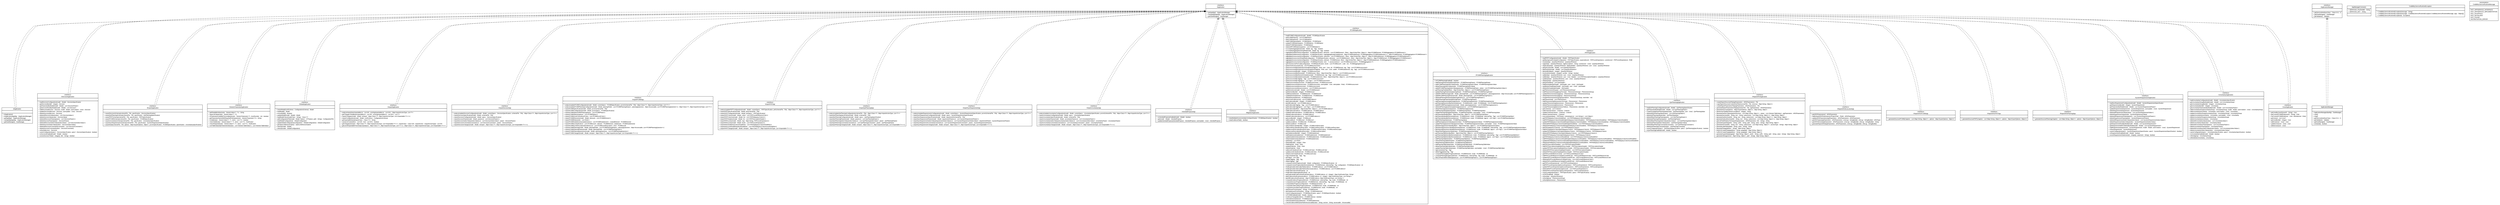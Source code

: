 #!/usr/local/bin/dot
#
# Class diagram 
# Generated by UMLGraph version R5_6-24-gf6e263 (http://www.umlgraph.org/)
#

digraph G {
	edge [fontname="arial",fontsize=10,labelfontname="arial",labelfontsize=10];
	node [fontname="arial",fontsize=10,shape=plaintext];
	nodesep=0.25;
	ranksep=0.5;
	// gov.sandia.cf.application.AApplication
	c0 [label=<<table title="gov.sandia.cf.application.AApplication" border="0" cellborder="1" cellspacing="0" cellpadding="2" port="p" href="./AApplication.html">
		<tr><td><table border="0" cellspacing="0" cellpadding="1">
<tr><td align="center" balign="center"><font face="arial italic"> AApplication </font></td></tr>
		</table></td></tr>
		<tr><td><table border="0" cellspacing="0" cellpadding="1">
<tr><td align="left" balign="left">  </td></tr>
		</table></td></tr>
		<tr><td><table border="0" cellspacing="0" cellpadding="1">
<tr><td align="left" balign="left"> + AApplication() </td></tr>
<tr><td align="left" balign="left"> + AApplication(appMgr : IApplicationManager) </td></tr>
<tr><td align="left" balign="left"> + getAppMgr() : IApplicationManager </td></tr>
<tr><td align="left" balign="left"> + setAppMgr(appMgr : IApplicationManager) </td></tr>
<tr><td align="left" balign="left"> + getDaoManager() : DaoManager </td></tr>
		</table></td></tr>
		</table>>, URL="./AApplication.html", fontname="arial", fontcolor="black", fontsize=10.0];
	// gov.sandia.cf.application.ApplicationManager
	c1 [label=<<table title="gov.sandia.cf.application.ApplicationManager" border="0" cellborder="1" cellspacing="0" cellpadding="2" port="p" href="./ApplicationManager.html">
		<tr><td><table border="0" cellspacing="0" cellpadding="1">
<tr><td align="center" balign="center"> ApplicationManager </td></tr>
		</table></td></tr>
		<tr><td><table border="0" cellspacing="0" cellpadding="1">
<tr><td align="left" balign="left">  </td></tr>
		</table></td></tr>
		<tr><td><table border="0" cellspacing="0" cellpadding="1">
<tr><td align="left" balign="left"> + ApplicationManager(daoMgr : DaoManager) </td></tr>
<tr><td align="left" balign="left"> + start() </td></tr>
<tr><td align="left" balign="left"> + stop() </td></tr>
<tr><td align="left" balign="left"> + getService(interfaceClass : Class&lt;S&gt;) : S </td></tr>
<tr><td align="left" balign="left"> + getValidator() : Validator </td></tr>
<tr><td align="left" balign="left"> + getDaoManager() : DaoManager </td></tr>
<tr><td align="left" balign="left"> + isStarted() : boolean </td></tr>
		</table></td></tr>
		</table>>, URL="./ApplicationManager.html", fontname="arial", fontcolor="black", fontsize=10.0];
	// gov.sandia.cf.application.AppManagerConstants
	c2 [label=<<table title="gov.sandia.cf.application.AppManagerConstants" border="0" cellborder="1" cellspacing="0" cellpadding="2" port="p" href="./AppManagerConstants.html">
		<tr><td><table border="0" cellspacing="0" cellpadding="1">
<tr><td align="center" balign="center"> AppManagerConstants </td></tr>
		</table></td></tr>
		<tr><td><table border="0" cellspacing="0" cellpadding="1">
<tr><td align="left" balign="left"> + SERVICES_FILENAME : String </td></tr>
<tr><td align="left" balign="left"> + SERVICES_KEY : String </td></tr>
		</table></td></tr>
		<tr><td><table border="0" cellspacing="0" cellpadding="1">
<tr><td align="left" balign="left">  </td></tr>
		</table></td></tr>
		</table>>, URL="./AppManagerConstants.html", fontname="arial", fontcolor="black", fontsize=10.0];
	// gov.sandia.cf.application.CredibilityServiceRuntimeException
	c57 [label=<<table title="gov.sandia.cf.application.CredibilityServiceRuntimeException" border="0" cellborder="1" cellspacing="0" cellpadding="2" port="p" href="./CredibilityServiceRuntimeException.html">
		<tr><td><table border="0" cellspacing="0" cellpadding="1">
<tr><td align="center" balign="center"> CredibilityServiceRuntimeException </td></tr>
		</table></td></tr>
		<tr><td><table border="0" cellspacing="0" cellpadding="1">
<tr><td align="left" balign="left">  </td></tr>
		</table></td></tr>
		<tr><td><table border="0" cellspacing="0" cellpadding="1">
<tr><td align="left" balign="left"> + CredibilityServiceRuntimeException(message : String) </td></tr>
<tr><td align="left" balign="left"> + CredibilityServiceRuntimeException(message : CredibilityServiceRuntimeException.CredibilityServiceRuntimeMessage, args : Object[]) </td></tr>
<tr><td align="left" balign="left"> + CredibilityServiceRuntimeException(e : Exception) </td></tr>
		</table></td></tr>
		</table>>, URL="./CredibilityServiceRuntimeException.html", fontname="arial", fontcolor="black", fontsize=10.0];
	// gov.sandia.cf.application.CredibilityServiceRuntimeException.CredibilityServiceRuntimeMessage
	c58 [label=<<table title="gov.sandia.cf.application.CredibilityServiceRuntimeException.CredibilityServiceRuntimeMessage" border="0" cellborder="1" cellspacing="0" cellpadding="2" port="p" href="./CredibilityServiceRuntimeException.CredibilityServiceRuntimeMessage.html">
		<tr><td><table border="0" cellspacing="0" cellpadding="1">
<tr><td align="center" balign="center"> &#171;enumeration&#187; </td></tr>
<tr><td align="center" balign="center"> CredibilityServiceRuntimeMessage </td></tr>
		</table></td></tr>
		<tr><td><table border="0" cellspacing="0" cellpadding="1">
<tr><td align="left" balign="left">  </td></tr>
		</table></td></tr>
		<tr><td><table border="0" cellspacing="0" cellpadding="1">
<tr><td align="left" balign="left"> NOT_APPSERVICE_INTERFACE </td></tr>
<tr><td align="left" balign="left"> NOT_APPSERVICE_IMPLEMENTATION </td></tr>
<tr><td align="left" balign="left"> NOT_INTERFACE </td></tr>
<tr><td align="left" balign="left"> NOT_INITIALIZED </td></tr>
<tr><td align="left" balign="left"> NOT_FOUND </td></tr>
<tr><td align="left" balign="left"> INSTANTIATION_ERROR </td></tr>
		</table></td></tr>
		</table>>, URL="./CredibilityServiceRuntimeException.CredibilityServiceRuntimeMessage.html", fontname="arial", fontcolor="black", fontsize=10.0];
	// gov.sandia.cf.application.IApplication
	c59 [label=<<table title="gov.sandia.cf.application.IApplication" border="0" cellborder="1" cellspacing="0" cellpadding="2" port="p" href="./IApplication.html">
		<tr><td><table border="0" cellspacing="0" cellpadding="1">
<tr><td align="center" balign="center"> &#171;interface&#187; </td></tr>
<tr><td align="center" balign="center"> IApplication </td></tr>
		</table></td></tr>
		<tr><td><table border="0" cellspacing="0" cellpadding="1">
<tr><td align="left" balign="left">  </td></tr>
		</table></td></tr>
		<tr><td><table border="0" cellspacing="0" cellpadding="1">
<tr><td align="left" balign="left"><font face="arial italic" point-size="10.0"> + getAppMgr() : IApplicationManager </font></td></tr>
<tr><td align="left" balign="left"><font face="arial italic" point-size="10.0"> + setAppMgr(appMgr : IApplicationManager) </font></td></tr>
<tr><td align="left" balign="left"><font face="arial italic" point-size="10.0"> + getDaoManager() : DaoManager </font></td></tr>
		</table></td></tr>
		</table>>, URL="./IApplication.html", fontname="arial", fontcolor="black", fontsize=10.0];
	// gov.sandia.cf.application.IApplicationManager
	c60 [label=<<table title="gov.sandia.cf.application.IApplicationManager" border="0" cellborder="1" cellspacing="0" cellpadding="2" port="p" href="./IApplicationManager.html">
		<tr><td><table border="0" cellspacing="0" cellpadding="1">
<tr><td align="center" balign="center"> &#171;interface&#187; </td></tr>
<tr><td align="center" balign="center"> IApplicationManager </td></tr>
		</table></td></tr>
		<tr><td><table border="0" cellspacing="0" cellpadding="1">
<tr><td align="left" balign="left">  </td></tr>
		</table></td></tr>
		<tr><td><table border="0" cellspacing="0" cellpadding="1">
<tr><td align="left" balign="left"><font face="arial italic" point-size="10.0"> + getService(interfaceClass : Class&lt;S&gt;) : S </font></td></tr>
<tr><td align="left" balign="left"><font face="arial italic" point-size="10.0"> + getDaoManager() : DaoManager </font></td></tr>
<tr><td align="left" balign="left"><font face="arial italic" point-size="10.0"> + getValidator() : Validator </font></td></tr>
		</table></td></tr>
		</table>>, URL="./IApplicationManager.html", fontname="arial", fontcolor="black", fontsize=10.0];
	// gov.sandia.cf.application.IDecisionApplication
	c61 [label=<<table title="gov.sandia.cf.application.IDecisionApplication" border="0" cellborder="1" cellspacing="0" cellpadding="2" port="p" href="./IDecisionApplication.html">
		<tr><td><table border="0" cellspacing="0" cellpadding="1">
<tr><td align="center" balign="center"> &#171;interface&#187; </td></tr>
<tr><td align="center" balign="center"> IDecisionApplication </td></tr>
		</table></td></tr>
		<tr><td><table border="0" cellspacing="0" cellpadding="1">
<tr><td align="left" balign="left">  </td></tr>
		</table></td></tr>
		<tr><td><table border="0" cellspacing="0" cellpadding="1">
<tr><td align="left" balign="left"><font face="arial italic" point-size="10.0"> + loadDecisionConfiguration(model : Model) : DecisionSpecification </font></td></tr>
<tr><td align="left" balign="left"><font face="arial italic" point-size="10.0"> + getDecisionById(id : Integer) : Decision </font></td></tr>
<tr><td align="left" balign="left"><font face="arial italic" point-size="10.0"> + getParameterByModel(model : Model) : List&lt;DecisionParam&gt; </font></td></tr>
<tr><td align="left" balign="left"><font face="arial italic" point-size="10.0"> + getDecisionRootByModel(model : Model) : List&lt;Decision&gt; </font></td></tr>
<tr><td align="left" balign="left"><font face="arial italic" point-size="10.0"> + addDecision(decision : Decision, model : Model, userCreation : User) : Decision </font></td></tr>
<tr><td align="left" balign="left"><font face="arial italic" point-size="10.0"> + updateDecision(decision : Decision, userUpdate : User) : Decision </font></td></tr>
<tr><td align="left" balign="left"><font face="arial italic" point-size="10.0"> + deleteDecision(decision : Decision) </font></td></tr>
<tr><td align="left" balign="left"><font face="arial italic" point-size="10.0"> + deleteAllDecisionValue(values : List&lt;DecisionValue&gt;) </font></td></tr>
<tr><td align="left" balign="left"><font face="arial italic" point-size="10.0"> + deleteDecisionValue(value : DecisionValue) </font></td></tr>
<tr><td align="left" balign="left"><font face="arial italic" point-size="10.0"> + deleteAllDecisionParam(params : List&lt;DecisionParam&gt;) </font></td></tr>
<tr><td align="left" balign="left"><font face="arial italic" point-size="10.0"> + deleteDecisionParam(param : DecisionParam) </font></td></tr>
<tr><td align="left" balign="left"><font face="arial italic" point-size="10.0"> + deleteAllDecisionSelectValue(selectValues : List&lt;DecisionSelectValue&gt;) </font></td></tr>
<tr><td align="left" balign="left"><font face="arial italic" point-size="10.0"> + deleteDecisionSelectValue(select : DecisionSelectValue) </font></td></tr>
<tr><td align="left" balign="left"><font face="arial italic" point-size="10.0"> + deleteAllDecisionConstraint(constraints : List&lt;DecisionConstraint&gt;) </font></td></tr>
<tr><td align="left" balign="left"><font face="arial italic" point-size="10.0"> + deleteDecisionConstraint(select : DecisionConstraint) </font></td></tr>
<tr><td align="left" balign="left"><font face="arial italic" point-size="10.0"> + refresh(decision : Decision) </font></td></tr>
<tr><td align="left" balign="left"><font face="arial italic" point-size="10.0"> + sameConfiguration(spec1 : DecisionSpecification, spec2 : DecisionSpecification) : boolean </font></td></tr>
<tr><td align="left" balign="left"><font face="arial italic" point-size="10.0"> + isDecisionEnabled(model : Model) : boolean </font></td></tr>
<tr><td align="left" balign="left"><font face="arial italic" point-size="10.0"> + existsDecisionTitle(id : Integer[], title : String) : boolean </font></td></tr>
		</table></td></tr>
		</table>>, URL="./IDecisionApplication.html", fontname="arial", fontcolor="black", fontsize=10.0];
	// gov.sandia.cf.application.IExportApplication
	c62 [label=<<table title="gov.sandia.cf.application.IExportApplication" border="0" cellborder="1" cellspacing="0" cellpadding="2" port="p" href="./IExportApplication.html">
		<tr><td><table border="0" cellspacing="0" cellpadding="1">
<tr><td align="center" balign="center"> &#171;interface&#187; </td></tr>
<tr><td align="center" balign="center"> IExportApplication </td></tr>
		</table></td></tr>
		<tr><td><table border="0" cellspacing="0" cellpadding="1">
<tr><td align="left" balign="left">  </td></tr>
		</table></td></tr>
		<tr><td><table border="0" cellspacing="0" cellpadding="1">
<tr><td align="left" balign="left"><font face="arial italic" point-size="10.0"> + exportDecisionSchema(schemaFile : File, specification : DecisionSpecification) </font></td></tr>
<tr><td align="left" balign="left"><font face="arial italic" point-size="10.0"> + exportQoIPlanningSchema(schemaFile : File, specification : QoIPlanningSpecification) </font></td></tr>
<tr><td align="left" balign="left"><font face="arial italic" point-size="10.0"> + exportPIRTSchema(schemaFile : File, specification : PIRTSpecification) </font></td></tr>
<tr><td align="left" balign="left"><font face="arial italic" point-size="10.0"> + exportPCMMSchema(schemaFile : File, specification : PCMMSpecification) </font></td></tr>
<tr><td align="left" balign="left"><font face="arial italic" point-size="10.0"> + exportUncertaintySchema(schemaFile : File, specification : UncertaintySpecification) </font></td></tr>
<tr><td align="left" balign="left"><font face="arial italic" point-size="10.0"> + exportSysRequirementsSchema(schemaFile : File, specification : SystemRequirementSpecification) </font></td></tr>
<tr><td align="left" balign="left"><font face="arial italic" point-size="10.0"> + exportData(schemaFile : File, options : Map&lt;ExportOptions, Object&gt;, pcmmSpecification : PCMMSpecification, specification : UncertaintySpecification) </font></td></tr>
		</table></td></tr>
		</table>>, URL="./IExportApplication.html", fontname="arial", fontcolor="black", fontsize=10.0];
	// gov.sandia.cf.application.IGenericParameterApplication
	c63 [label=<<table title="gov.sandia.cf.application.IGenericParameterApplication" border="0" cellborder="1" cellspacing="0" cellpadding="2" port="p" href="./IGenericParameterApplication.html">
		<tr><td><table border="0" cellspacing="0" cellpadding="1">
<tr><td align="center" balign="center"> &#171;interface&#187; </td></tr>
<tr><td align="center" balign="center"> IGenericParameterApplication </td></tr>
		</table></td></tr>
		<tr><td><table border="0" cellspacing="0" cellpadding="1">
<tr><td align="left" balign="left">  </td></tr>
		</table></td></tr>
		<tr><td><table border="0" cellspacing="0" cellpadding="1">
<tr><td align="left" balign="left"><font face="arial italic" point-size="10.0"> + getReadableValue(value : GenericValue&lt;?, ?&gt;) : String </font></td></tr>
<tr><td align="left" balign="left"><font face="arial italic" point-size="10.0"> + openLinkValue(value : GenericValue&lt;?, ?&gt;) </font></td></tr>
<tr><td align="left" balign="left"><font face="arial italic" point-size="10.0"> + isParameterAvailableForLevel(parameter : GenericParameter&lt;?&gt;, levelNumber : int) : boolean </font></td></tr>
<tr><td align="left" balign="left"><font face="arial italic" point-size="10.0"> + getParameterNameWithRequiredPrefix(parameter : GenericParameter&lt;?&gt;) : String </font></td></tr>
<tr><td align="left" balign="left"><font face="arial italic" point-size="10.0"> + isValid(value : GenericValue&lt;?, ?&gt;, items : List&lt;?&gt;) : boolean </font></td></tr>
<tr><td align="left" balign="left"><font face="arial italic" point-size="10.0"> + checkValid(value : GenericValue&lt;?, ?&gt;, items : List&lt;?&gt;) : Notification </font></td></tr>
<tr><td align="left" balign="left"><font face="arial italic" point-size="10.0"> + checkRequired(value : GenericValue&lt;?, ?&gt;, items : List&lt;?&gt;) : Notification </font></td></tr>
<tr><td align="left" balign="left"><font face="arial italic" point-size="10.0"> + sortTableValuesByParameterId(values : List&lt;IGenericTableValue&gt;) : List&lt;IGenericTableValue&gt; </font></td></tr>
		</table></td></tr>
		</table>>, URL="./IGenericParameterApplication.html", fontname="arial", fontcolor="black", fontsize=10.0];
	// gov.sandia.cf.application.IGlobalApplication
	c64 [label=<<table title="gov.sandia.cf.application.IGlobalApplication" border="0" cellborder="1" cellspacing="0" cellpadding="2" port="p" href="./IGlobalApplication.html">
		<tr><td><table border="0" cellspacing="0" cellpadding="1">
<tr><td align="center" balign="center"> &#171;interface&#187; </td></tr>
<tr><td align="center" balign="center"> IGlobalApplication </td></tr>
		</table></td></tr>
		<tr><td><table border="0" cellspacing="0" cellpadding="1">
<tr><td align="left" balign="left">  </td></tr>
		</table></td></tr>
		<tr><td><table border="0" cellspacing="0" cellpadding="1">
<tr><td align="left" balign="left"><font face="arial italic" point-size="10.0"> + importModel(confSchema : ConfigurationSchema) : Model </font></td></tr>
<tr><td align="left" balign="left"><font face="arial italic" point-size="10.0"> + loadModel() : Model </font></td></tr>
<tr><td align="left" balign="left"><font face="arial italic" point-size="10.0"> + existsModel() : Boolean </font></td></tr>
<tr><td align="left" balign="left"><font face="arial italic" point-size="10.0"> + updateModel(model : Model) : Model </font></td></tr>
<tr><td align="left" balign="left"><font face="arial italic" point-size="10.0"> + loadModelClass(modelClass : String) : Class&lt;?&gt; </font></td></tr>
<tr><td align="left" balign="left"><font face="arial italic" point-size="10.0"> + addConfigurationFile(model : Model, feature : CFFeature, path : String) : ConfigurationFile </font></td></tr>
<tr><td align="left" balign="left"><font face="arial italic" point-size="10.0"> + loadGlobalConfiguration() : GlobalConfiguration </font></td></tr>
<tr><td align="left" balign="left"><font face="arial italic" point-size="10.0"> + updateGlobalConfiguration(configuration : GlobalConfiguration) : GlobalConfiguration </font></td></tr>
<tr><td align="left" balign="left"><font face="arial italic" point-size="10.0"> + getOpenLinkBrowserOpts() : OpenLinkBrowserOption </font></td></tr>
<tr><td align="left" balign="left"><font face="arial italic" point-size="10.0"> + refresh(model : Model) </font></td></tr>
<tr><td align="left" balign="left"><font face="arial italic" point-size="10.0"> + refresh(model : GlobalConfiguration) </font></td></tr>
		</table></td></tr>
		</table>>, URL="./IGlobalApplication.html", fontname="arial", fontcolor="black", fontsize=10.0];
	// gov.sandia.cf.application.IImportApplication
	c65 [label=<<table title="gov.sandia.cf.application.IImportApplication" border="0" cellborder="1" cellspacing="0" cellpadding="2" port="p" href="./IImportApplication.html">
		<tr><td><table border="0" cellspacing="0" cellpadding="1">
<tr><td align="center" balign="center"> &#171;interface&#187; </td></tr>
<tr><td align="center" balign="center"> IImportApplication </td></tr>
		</table></td></tr>
		<tr><td><table border="0" cellspacing="0" cellpadding="1">
<tr><td align="left" balign="left">  </td></tr>
		</table></td></tr>
		<tr><td><table border="0" cellspacing="0" cellpadding="1">
<tr><td align="left" balign="left"><font face="arial italic" point-size="10.0"> + analyzeImport(newImportableList : List&lt;M&gt;, existingImportableList : List&lt;M&gt;) : Map&lt;ImportActionType, List&lt;?&gt;&gt; </font></td></tr>
<tr><td align="left" balign="left"><font face="arial italic" point-size="10.0"> + getChangesToAdd(newImportableList : List&lt;M&gt;, existingImportableList : List&lt;M&gt;) : List&lt;?&gt; </font></td></tr>
<tr><td align="left" balign="left"><font face="arial italic" point-size="10.0"> + importChanges(model : Model, toImport : Map&lt;Class&lt;?&gt;, Map&lt;ImportActionType, List&lt;IImportable&lt;?&gt;&gt;&gt;&gt;) </font></td></tr>
<tr><td align="left" balign="left"><font face="arial italic" point-size="10.0"> + importConfiguration(model : Model, confSchema : ConfigurationSchema) </font></td></tr>
<tr><td align="left" balign="left"><font face="arial italic" point-size="10.0"> + getImportableName(importClass : Class&lt;?&gt;) : String </font></td></tr>
<tr><td align="left" balign="left"><font face="arial italic" point-size="10.0"> + sameListContent(list1 : List&lt;M&gt;, list2 : List&lt;M&gt;) : boolean </font></td></tr>
<tr><td align="left" balign="left"><font face="arial italic" point-size="10.0"> + getChanges(toImport : Map&lt;Class&lt;?&gt;, Map&lt;ImportActionType, List&lt;IImportable&lt;?&gt;&gt;&gt;&gt;, importClass : Class&lt;M&gt;, importAction : ImportActionType) : List&lt;M&gt; </font></td></tr>
<tr><td align="left" balign="left"><font face="arial italic" point-size="10.0"> + getListOfImportableFromAnalysis(analysis : Map&lt;Class&lt;?&gt;, Map&lt;ImportActionType, List&lt;?&gt;&gt;&gt;) : Map&lt;Class&lt;?&gt;, Map&lt;ImportActionType, List&lt;IImportable&lt;?&gt;&gt;&gt;&gt; </font></td></tr>
		</table></td></tr>
		</table>>, URL="./IImportApplication.html", fontname="arial", fontcolor="black", fontsize=10.0];
	// gov.sandia.cf.application.IImportDecisionApp
	c66 [label=<<table title="gov.sandia.cf.application.IImportDecisionApp" border="0" cellborder="1" cellspacing="0" cellpadding="2" port="p" href="./IImportDecisionApp.html">
		<tr><td><table border="0" cellspacing="0" cellpadding="1">
<tr><td align="center" balign="center"> &#171;interface&#187; </td></tr>
<tr><td align="center" balign="center"> IImportDecisionApp </td></tr>
		</table></td></tr>
		<tr><td><table border="0" cellspacing="0" cellpadding="1">
<tr><td align="left" balign="left">  </td></tr>
		</table></td></tr>
		<tr><td><table border="0" cellspacing="0" cellpadding="1">
<tr><td align="left" balign="left"><font face="arial italic" point-size="10.0"> + analyzeUpdateDecisionConfiguration(model : Model, currentSpecs : DecisionSpecification, schemaFile : File) : Map&lt;Class&lt;?&gt;, Map&lt;ImportActionType, List&lt;?&gt;&gt;&gt; </font></td></tr>
<tr><td align="left" balign="left"><font face="arial italic" point-size="10.0"> + importDecisionSpecification(model : Model, schemaFile : File) </font></td></tr>
<tr><td align="left" balign="left"><font face="arial italic" point-size="10.0"> + importDecisionConfiguration(model : Model, specs : DecisionSpecification) </font></td></tr>
<tr><td align="left" balign="left"><font face="arial italic" point-size="10.0"> + importDecisionParam(model : Model, paramList : List&lt;DecisionParam&gt;) </font></td></tr>
<tr><td align="left" balign="left"><font face="arial italic" point-size="10.0"> + importDecisionSelectValue(selectValueList : List&lt;DecisionSelectValue&gt;, param : DecisionParam) </font></td></tr>
<tr><td align="left" balign="left"><font face="arial italic" point-size="10.0"> + importDecisionConstraint(constraintList : List&lt;DecisionConstraint&gt;, param : DecisionParam) </font></td></tr>
<tr><td align="left" balign="left"><font face="arial italic" point-size="10.0"> + importDecisionChanges(model : Model, toImport : Map&lt;Class&lt;?&gt;, Map&lt;ImportActionType, List&lt;IImportable&lt;?&gt;&gt;&gt;&gt;) </font></td></tr>
		</table></td></tr>
		</table>>, URL="./IImportDecisionApp.html", fontname="arial", fontcolor="black", fontsize=10.0];
	// gov.sandia.cf.application.IImportPCMMApp
	c67 [label=<<table title="gov.sandia.cf.application.IImportPCMMApp" border="0" cellborder="1" cellspacing="0" cellpadding="2" port="p" href="./IImportPCMMApp.html">
		<tr><td><table border="0" cellspacing="0" cellpadding="1">
<tr><td align="center" balign="center"> &#171;interface&#187; </td></tr>
<tr><td align="center" balign="center"> IImportPCMMApp </td></tr>
		</table></td></tr>
		<tr><td><table border="0" cellspacing="0" cellpadding="1">
<tr><td align="left" balign="left">  </td></tr>
		</table></td></tr>
		<tr><td><table border="0" cellspacing="0" cellpadding="1">
<tr><td align="left" balign="left"><font face="arial italic" point-size="10.0"> + analyzeUpdatePCMMConfiguration(model : Model, currentSpecs : PCMMSpecification, pcmmSchemaFile : File) : Map&lt;Class&lt;?&gt;, Map&lt;ImportActionType, List&lt;?&gt;&gt;&gt; </font></td></tr>
<tr><td align="left" balign="left"><font face="arial italic" point-size="10.0"> + analyzeUpdatePCMMPlanningConfiguration(model : Model, planningFields : List&lt;PCMMPlanningParam&gt;, planningQuestions : Map&lt;IAssessable, List&lt;PCMMPlanningQuestion&gt;&gt;) : Map&lt;Class&lt;?&gt;, Map&lt;ImportActionType, List&lt;?&gt;&gt;&gt; </font></td></tr>
<tr><td align="left" balign="left"><font face="arial italic" point-size="10.0"> + importPCMMSpecification(model : Model, pcmmSchemaFile : File) </font></td></tr>
<tr><td align="left" balign="left"><font face="arial italic" point-size="10.0"> + importPCMMConfiguration(model : Model, pcmmSpecs : PCMMSpecification) </font></td></tr>
<tr><td align="left" balign="left"><font face="arial italic" point-size="10.0"> + importPCMMOptionsWithPhases(phases : List&lt;PCMMPhase&gt;) </font></td></tr>
<tr><td align="left" balign="left"><font face="arial italic" point-size="10.0"> + importPCMMOptions(options : List&lt;PCMMOption&gt;) </font></td></tr>
<tr><td align="left" balign="left"><font face="arial italic" point-size="10.0"> + importPCMMLevelColors(levelColors : List&lt;PCMMLevelColor&gt;) </font></td></tr>
<tr><td align="left" balign="left"><font face="arial italic" point-size="10.0"> + importPCMMElements(model : Model, elements : List&lt;PCMMElement&gt;) </font></td></tr>
<tr><td align="left" balign="left"><font face="arial italic" point-size="10.0"> + importPCMMRoles(roles : List&lt;Role&gt;) </font></td></tr>
<tr><td align="left" balign="left"><font face="arial italic" point-size="10.0"> + importPCMMSubelements(subelementList : List&lt;PCMMSubelement&gt;, createdElement : PCMMElement) </font></td></tr>
<tr><td align="left" balign="left"><font face="arial italic" point-size="10.0"> + importPCMMLevels(levelList : List&lt;PCMMLevel&gt;, element : PCMMElement, subelement : PCMMSubelement) </font></td></tr>
<tr><td align="left" balign="left"><font face="arial italic" point-size="10.0"> + importPCMMLevelDescriptors(levelDescList : List&lt;PCMMLevelDescriptor&gt;, level : PCMMLevel) </font></td></tr>
<tr><td align="left" balign="left"><font face="arial italic" point-size="10.0"> + importPCMMPlanning(model : Model, planningFields : List&lt;PCMMPlanningParam&gt;, planningQuestions : Map&lt;IAssessable, List&lt;PCMMPlanningQuestion&gt;&gt;) </font></td></tr>
<tr><td align="left" balign="left"><font face="arial italic" point-size="10.0"> + importPCMMPlanningParam(model : Model, planningFields : List&lt;PCMMPlanningParam&gt;) </font></td></tr>
<tr><td align="left" balign="left"><font face="arial italic" point-size="10.0"> + importPCMMPlanningQuestions(model : Model, planningQuestions : List&lt;PCMMPlanningQuestion&gt;) </font></td></tr>
<tr><td align="left" balign="left"><font face="arial italic" point-size="10.0"> + importPCMMChanges(model : Model, toImport : Map&lt;Class&lt;?&gt;, Map&lt;ImportActionType, List&lt;IImportable&lt;?&gt;&gt;&gt;&gt;) </font></td></tr>
		</table></td></tr>
		</table>>, URL="./IImportPCMMApp.html", fontname="arial", fontcolor="black", fontsize=10.0];
	// gov.sandia.cf.application.IImportPIRTApp
	c68 [label=<<table title="gov.sandia.cf.application.IImportPIRTApp" border="0" cellborder="1" cellspacing="0" cellpadding="2" port="p" href="./IImportPIRTApp.html">
		<tr><td><table border="0" cellspacing="0" cellpadding="1">
<tr><td align="center" balign="center"> &#171;interface&#187; </td></tr>
<tr><td align="center" balign="center"> IImportPIRTApp </td></tr>
		</table></td></tr>
		<tr><td><table border="0" cellspacing="0" cellpadding="1">
<tr><td align="left" balign="left">  </td></tr>
		</table></td></tr>
		<tr><td><table border="0" cellspacing="0" cellpadding="1">
<tr><td align="left" balign="left"><font face="arial italic" point-size="10.0"> + analyzeUpdatePIRTConfiguration(model : Model, currentSpecs : PIRTSpecification, pirtSchemaFile : File) : Map&lt;Class&lt;?&gt;, Map&lt;ImportActionType, List&lt;?&gt;&gt;&gt; </font></td></tr>
<tr><td align="left" balign="left"><font face="arial italic" point-size="10.0"> + importPIRTSpecification(model : Model, pirtSchemaFile : File) </font></td></tr>
<tr><td align="left" balign="left"><font face="arial italic" point-size="10.0"> + importPIRTConfiguration(model : Model, pirtSpecs : PIRTSpecification) </font></td></tr>
<tr><td align="left" balign="left"><font face="arial italic" point-size="10.0"> + importPIRTColors(model : Model, colors : List&lt;PIRTLevelDifferenceColor&gt;) </font></td></tr>
<tr><td align="left" balign="left"><font face="arial italic" point-size="10.0"> + importPIRTColumns(model : Model, list : List&lt;PIRTAdequacyColumn&gt;) </font></td></tr>
<tr><td align="left" balign="left"><font face="arial italic" point-size="10.0"> + importPIRTHeaders(model : Model, list : List&lt;PIRTDescriptionHeader&gt;) </font></td></tr>
<tr><td align="left" balign="left"><font face="arial italic" point-size="10.0"> + importPIRTLevels(model : Model, map : Map&lt;String, PIRTLevelImportance&gt;) </font></td></tr>
<tr><td align="left" balign="left"><font face="arial italic" point-size="10.0"> + importPIRTLevels(model : Model, levels : List&lt;PIRTLevelImportance&gt;) </font></td></tr>
<tr><td align="left" balign="left"><font face="arial italic" point-size="10.0"> + importPIRTGuidelines(columnGuidelines : List&lt;PIRTAdequacyColumnGuideline&gt;) </font></td></tr>
<tr><td align="left" balign="left"><font face="arial italic" point-size="10.0"> + importPIRTLevelGuidelines(levelGuidelines : List&lt;PIRTAdequacyColumnLevelGuideline&gt;) </font></td></tr>
<tr><td align="left" balign="left"><font face="arial italic" point-size="10.0"> + importPIRTChanges(model : Model, toImport : Map&lt;Class&lt;?&gt;, Map&lt;ImportActionType, List&lt;IImportable&lt;?&gt;&gt;&gt;&gt;) </font></td></tr>
		</table></td></tr>
		</table>>, URL="./IImportPIRTApp.html", fontname="arial", fontcolor="black", fontsize=10.0];
	// gov.sandia.cf.application.IImportQoIPlanningApp
	c69 [label=<<table title="gov.sandia.cf.application.IImportQoIPlanningApp" border="0" cellborder="1" cellspacing="0" cellpadding="2" port="p" href="./IImportQoIPlanningApp.html">
		<tr><td><table border="0" cellspacing="0" cellpadding="1">
<tr><td align="center" balign="center"> &#171;interface&#187; </td></tr>
<tr><td align="center" balign="center"> IImportQoIPlanningApp </td></tr>
		</table></td></tr>
		<tr><td><table border="0" cellspacing="0" cellpadding="1">
<tr><td align="left" balign="left">  </td></tr>
		</table></td></tr>
		<tr><td><table border="0" cellspacing="0" cellpadding="1">
<tr><td align="left" balign="left"><font face="arial italic" point-size="10.0"> + analyzeUpdateQoIPlanningConfiguration(schemaFile : File) : Map&lt;Class&lt;?&gt;, Map&lt;ImportActionType, List&lt;?&gt;&gt;&gt; </font></td></tr>
<tr><td align="left" balign="left"><font face="arial italic" point-size="10.0"> + importQoIPlanningSpecification(model : Model, schemaFile : File) </font></td></tr>
<tr><td align="left" balign="left"><font face="arial italic" point-size="10.0"> + importQoIPlanningConfiguration(model : Model, specs : QoIPlanningSpecification) </font></td></tr>
<tr><td align="left" balign="left"><font face="arial italic" point-size="10.0"> + importQoIPlanningParam(model : Model, paramList : List&lt;QoIPlanningParam&gt;) </font></td></tr>
<tr><td align="left" balign="left"><font face="arial italic" point-size="10.0"> + importQoIPlanningSelectValue(selectValueList : List&lt;QoIPlanningSelectValue&gt;, param : QoIPlanningParam) </font></td></tr>
<tr><td align="left" balign="left"><font face="arial italic" point-size="10.0"> + importQoIPlanningConstraint(constraintList : List&lt;QoIPlanningConstraint&gt;, param : QoIPlanningParam) </font></td></tr>
<tr><td align="left" balign="left"><font face="arial italic" point-size="10.0"> + importQoIPlanningChanges(model : Model, toImport : Map&lt;Class&lt;?&gt;, Map&lt;ImportActionType, List&lt;IImportable&lt;?&gt;&gt;&gt;&gt;) </font></td></tr>
		</table></td></tr>
		</table>>, URL="./IImportQoIPlanningApp.html", fontname="arial", fontcolor="black", fontsize=10.0];
	// gov.sandia.cf.application.IImportSysRequirementApp
	c70 [label=<<table title="gov.sandia.cf.application.IImportSysRequirementApp" border="0" cellborder="1" cellspacing="0" cellpadding="2" port="p" href="./IImportSysRequirementApp.html">
		<tr><td><table border="0" cellspacing="0" cellpadding="1">
<tr><td align="center" balign="center"> &#171;interface&#187; </td></tr>
<tr><td align="center" balign="center"> IImportSysRequirementApp </td></tr>
		</table></td></tr>
		<tr><td><table border="0" cellspacing="0" cellpadding="1">
<tr><td align="left" balign="left">  </td></tr>
		</table></td></tr>
		<tr><td><table border="0" cellspacing="0" cellpadding="1">
<tr><td align="left" balign="left"><font face="arial italic" point-size="10.0"> + analyzeUpdateRequirementsConfiguration(model : Model, currentSpecs : SystemRequirementSpecification, pcmmSchemaFile : File) : Map&lt;Class&lt;?&gt;, Map&lt;ImportActionType, List&lt;?&gt;&gt;&gt; </font></td></tr>
<tr><td align="left" balign="left"><font face="arial italic" point-size="10.0"> + importSysRequirementConfiguration(model : Model, specs : SystemRequirementSpecification) </font></td></tr>
<tr><td align="left" balign="left"><font face="arial italic" point-size="10.0"> + importSysRequirementSpecification(model : Model, requirementSchemaFile : File) </font></td></tr>
<tr><td align="left" balign="left"><font face="arial italic" point-size="10.0"> + importSysRequirementParam(model : Model, requirementParamList : List&lt;SystemRequirementParam&gt;) </font></td></tr>
<tr><td align="left" balign="left"><font face="arial italic" point-size="10.0"> + importSysRequirementSelectValue(requirementSelectValueList : List&lt;SystemRequirementSelectValue&gt;, requirementParam : SystemRequirementParam) </font></td></tr>
<tr><td align="left" balign="left"><font face="arial italic" point-size="10.0"> + importSysRequirementConstraint(constraintList : List&lt;SystemRequirementConstraint&gt;, param : SystemRequirementParam) </font></td></tr>
<tr><td align="left" balign="left"><font face="arial italic" point-size="10.0"> + importSysRequirementChanges(model : Model, toImport : Map&lt;Class&lt;?&gt;, Map&lt;ImportActionType, List&lt;IImportable&lt;?&gt;&gt;&gt;&gt;) </font></td></tr>
		</table></td></tr>
		</table>>, URL="./IImportSysRequirementApp.html", fontname="arial", fontcolor="black", fontsize=10.0];
	// gov.sandia.cf.application.IImportUncertaintyApp
	c71 [label=<<table title="gov.sandia.cf.application.IImportUncertaintyApp" border="0" cellborder="1" cellspacing="0" cellpadding="2" port="p" href="./IImportUncertaintyApp.html">
		<tr><td><table border="0" cellspacing="0" cellpadding="1">
<tr><td align="center" balign="center"> &#171;interface&#187; </td></tr>
<tr><td align="center" balign="center"> IImportUncertaintyApp </td></tr>
		</table></td></tr>
		<tr><td><table border="0" cellspacing="0" cellpadding="1">
<tr><td align="left" balign="left">  </td></tr>
		</table></td></tr>
		<tr><td><table border="0" cellspacing="0" cellpadding="1">
<tr><td align="left" balign="left"><font face="arial italic" point-size="10.0"> + analyzeUpdateUncertaintyConfiguration(model : Model, currentSpecs : UncertaintySpecification, pcmmSchemaFile : File) : Map&lt;Class&lt;?&gt;, Map&lt;ImportActionType, List&lt;?&gt;&gt;&gt; </font></td></tr>
<tr><td align="left" balign="left"><font face="arial italic" point-size="10.0"> + importUncertaintyConfiguration(model : Model, specs : UncertaintySpecification) </font></td></tr>
<tr><td align="left" balign="left"><font face="arial italic" point-size="10.0"> + importUncertaintySpecification(model : Model, schemaFile : File) </font></td></tr>
<tr><td align="left" balign="left"><font face="arial italic" point-size="10.0"> + importUncertaintyParam(model : Model, uncertaintyParamList : List&lt;UncertaintyParam&gt;) </font></td></tr>
<tr><td align="left" balign="left"><font face="arial italic" point-size="10.0"> + importUncertaintySelectValue(uncertaintySelectValueList : List&lt;UncertaintySelectValue&gt;, uncertaintyParam : UncertaintyParam) </font></td></tr>
<tr><td align="left" balign="left"><font face="arial italic" point-size="10.0"> + importUncertaintyConstraint(constraintList : List&lt;UncertaintyConstraint&gt;, param : UncertaintyParam) </font></td></tr>
<tr><td align="left" balign="left"><font face="arial italic" point-size="10.0"> + importUncertaintyChanges(model : Model, toImport : Map&lt;Class&lt;?&gt;, Map&lt;ImportActionType, List&lt;IImportable&lt;?&gt;&gt;&gt;&gt;) </font></td></tr>
		</table></td></tr>
		</table>>, URL="./IImportUncertaintyApp.html", fontname="arial", fontcolor="black", fontsize=10.0];
	// gov.sandia.cf.application.IIntendedPurposeApp
	c72 [label=<<table title="gov.sandia.cf.application.IIntendedPurposeApp" border="0" cellborder="1" cellspacing="0" cellpadding="2" port="p" href="./IIntendedPurposeApp.html">
		<tr><td><table border="0" cellspacing="0" cellpadding="1">
<tr><td align="center" balign="center"> &#171;interface&#187; </td></tr>
<tr><td align="center" balign="center"> IIntendedPurposeApp </td></tr>
		</table></td></tr>
		<tr><td><table border="0" cellspacing="0" cellpadding="1">
<tr><td align="left" balign="left">  </td></tr>
		</table></td></tr>
		<tr><td><table border="0" cellspacing="0" cellpadding="1">
<tr><td align="left" balign="left"><font face="arial italic" point-size="10.0"> + isIntendedPurposeEnabled(model : Model) : boolean </font></td></tr>
<tr><td align="left" balign="left"><font face="arial italic" point-size="10.0"> + get(model : Model) : IntendedPurpose </font></td></tr>
<tr><td align="left" balign="left"><font face="arial italic" point-size="10.0"> + updateIntendedPurpose(intendedPurpose : IntendedPurpose, userUpdate : User) : IntendedPurpose </font></td></tr>
		</table></td></tr>
		</table>>, URL="./IIntendedPurposeApp.html", fontname="arial", fontcolor="black", fontsize=10.0];
	// gov.sandia.cf.application.IMigrationApplication
	c73 [label=<<table title="gov.sandia.cf.application.IMigrationApplication" border="0" cellborder="1" cellspacing="0" cellpadding="2" port="p" href="./IMigrationApplication.html">
		<tr><td><table border="0" cellspacing="0" cellpadding="1">
<tr><td align="center" balign="center"> &#171;interface&#187; </td></tr>
<tr><td align="center" balign="center"> IMigrationApplication </td></tr>
		</table></td></tr>
		<tr><td><table border="0" cellspacing="0" cellpadding="1">
<tr><td align="left" balign="left">  </td></tr>
		</table></td></tr>
		<tr><td><table border="0" cellspacing="0" cellpadding="1">
<tr><td align="left" balign="left"><font face="arial italic" point-size="10.0"> + clearMultipleAssessment(pcmmSpecification : PCMMSpecification) : boolean </font></td></tr>
<tr><td align="left" balign="left"><font face="arial italic" point-size="10.0"> + clearEvidencePath() : boolean </font></td></tr>
		</table></td></tr>
		</table>>, URL="./IMigrationApplication.html", fontname="arial", fontcolor="black", fontsize=10.0];
	// gov.sandia.cf.application.IPCMMApplication
	c99 [label=<<table title="gov.sandia.cf.application.IPCMMApplication" border="0" cellborder="1" cellspacing="0" cellpadding="2" port="p" href="./IPCMMApplication.html">
		<tr><td><table border="0" cellspacing="0" cellpadding="1">
<tr><td align="center" balign="center"> &#171;interface&#187; </td></tr>
<tr><td align="center" balign="center"> IPCMMApplication </td></tr>
		</table></td></tr>
		<tr><td><table border="0" cellspacing="0" cellpadding="1">
<tr><td align="left" balign="left">  </td></tr>
		</table></td></tr>
		<tr><td><table border="0" cellspacing="0" cellpadding="1">
<tr><td align="left" balign="left"><font face="arial italic" point-size="10.0"> + loadPCMMConfiguration(model : Model) : PCMMSpecification </font></td></tr>
<tr><td align="left" balign="left"><font face="arial italic" point-size="10.0"> + getPCMMPhases() : List&lt;PCMMPhase&gt; </font></td></tr>
<tr><td align="left" balign="left"><font face="arial italic" point-size="10.0"> + getPCMMOptions() : List&lt;PCMMOption&gt; </font></td></tr>
<tr><td align="left" balign="left"><font face="arial italic" point-size="10.0"> + addPCMMOption(option : PCMMOption) : PCMMOption </font></td></tr>
<tr><td align="left" balign="left"><font face="arial italic" point-size="10.0"> + updatePCMMOption(option : PCMMOption) : PCMMOption </font></td></tr>
<tr><td align="left" balign="left"><font face="arial italic" point-size="10.0"> + deletePCMMOption(option : PCMMOption) </font></td></tr>
<tr><td align="left" balign="left"><font face="arial italic" point-size="10.0"> + deleteAllPCMMOptions(options : List&lt;PCMMOption&gt;) </font></td></tr>
<tr><td align="left" balign="left"><font face="arial italic" point-size="10.0"> + isCompleteAggregation(model : Model, tag : Tag) : boolean </font></td></tr>
<tr><td align="left" balign="left"><font face="arial italic" point-size="10.0"> + isCompleteAggregationSimplified(model : Model, tag : Tag) : boolean </font></td></tr>
<tr><td align="left" balign="left"><font face="arial italic" point-size="10.0"> + aggregateSubelements(configuration : PCMMSpecification, elements : List&lt;PCMMElement&gt;, filters : Map&lt;EntityFilter, Object&gt;) : Map&lt;PCMMElement, PCMMAggregation&lt;PCMMElement&gt;&gt; </font></td></tr>
<tr><td align="left" balign="left"><font face="arial italic" point-size="10.0"> + aggregateSubelements(configuration : PCMMSpecification, mapAggregationBySubelement : Map&lt;PCMMSubelement, PCMMAggregation&lt;PCMMSubelement&gt;&gt;) : Map&lt;PCMMElement, PCMMAggregation&lt;PCMMElement&gt;&gt; </font></td></tr>
<tr><td align="left" balign="left"><font face="arial italic" point-size="10.0"> + aggregateAssessments(configuration : PCMMSpecification, elements : List&lt;PCMMElement&gt;, filters : Map&lt;EntityFilter, Object&gt;) : Map&lt;PCMMSubelement, PCMMAggregation&lt;PCMMSubelement&gt;&gt; </font></td></tr>
<tr><td align="left" balign="left"><font face="arial italic" point-size="10.0"> + aggregateAssessmentSimplified(configuration : PCMMSpecification, elements : List&lt;PCMMElement&gt;, filters : Map&lt;EntityFilter, Object&gt;) : Map&lt;PCMMElement, PCMMAggregation&lt;PCMMElement&gt;&gt; </font></td></tr>
<tr><td align="left" balign="left"><font face="arial italic" point-size="10.0"> + aggregateAssessments(configuration : PCMMSpecification, element : PCMMElement, filters : Map&lt;EntityFilter, Object&gt;) : Map&lt;PCMMSubelement, PCMMAggregation&lt;PCMMSubelement&gt;&gt; </font></td></tr>
<tr><td align="left" balign="left"><font face="arial italic" point-size="10.0"> + aggregateAssessments(configuration : PCMMSpecification, item : T, assessmentList : List&lt;PCMMAssessment&gt;) : PCMMAggregation&lt;T&gt; </font></td></tr>
<tr><td align="left" balign="left"><font face="arial italic" point-size="10.0"> + getClosestLevelForCode(configuration : PCMMSpecification, levels : List&lt;PCMMLevel&gt;, code : int) : PCMMAggregationLevel </font></td></tr>
<tr><td align="left" balign="left"><font face="arial italic" point-size="10.0"> + getActiveAssessmentList() : List&lt;PCMMAssessment&gt; </font></td></tr>
<tr><td align="left" balign="left"><font face="arial italic" point-size="10.0"> + getAssessmentByRoleAndUserAndEltAndTag(role : Role, user : User, elt : PCMMElement, tag : Tag) : List&lt;PCMMAssessment&gt; </font></td></tr>
<tr><td align="left" balign="left"><font face="arial italic" point-size="10.0"> + getAssessmentByRoleAndUserAndSubeltAndTag(role : Role, user : User, subelt : PCMMSubelement, tag : Tag) : List&lt;PCMMAssessment&gt; </font></td></tr>
<tr><td align="left" balign="left"><font face="arial italic" point-size="10.0"> + getAssessmentById(id : Integer) : PCMMAssessment </font></td></tr>
<tr><td align="left" balign="left"><font face="arial italic" point-size="10.0"> + getAssessmentByElement(elt : PCMMElement, filters : Map&lt;EntityFilter, Object&gt;) : List&lt;PCMMAssessment&gt; </font></td></tr>
<tr><td align="left" balign="left"><font face="arial italic" point-size="10.0"> + getAssessmentByElementInSubelement(elt : PCMMElement, tag : Tag) : List&lt;PCMMAssessment&gt; </font></td></tr>
<tr><td align="left" balign="left"><font face="arial italic" point-size="10.0"> + getAssessmentBySubelement(subelt : PCMMSubelement, filters : Map&lt;EntityFilter, Object&gt;) : List&lt;PCMMAssessment&gt; </font></td></tr>
<tr><td align="left" balign="left"><font face="arial italic" point-size="10.0"> + getAssessmentByTag(tag : Tag) : List&lt;PCMMAssessment&gt; </font></td></tr>
<tr><td align="left" balign="left"><font face="arial italic" point-size="10.0"> + getAssessmentByTag(tagList : List&lt;Tag&gt;) : List&lt;PCMMAssessment&gt; </font></td></tr>
<tr><td align="left" balign="left"><font face="arial italic" point-size="10.0"> + addAssessment(assessment : PCMMAssessment) : PCMMAssessment </font></td></tr>
<tr><td align="left" balign="left"><font face="arial italic" point-size="10.0"> + updateAssessment(assessment : PCMMAssessment, userUpdate : User, roleUpdate : Role) : PCMMAssessment </font></td></tr>
<tr><td align="left" balign="left"><font face="arial italic" point-size="10.0"> + deleteAssessment(assessment : PCMMAssessment) </font></td></tr>
<tr><td align="left" balign="left"><font face="arial italic" point-size="10.0"> + deleteAssessment(assessmentList : List&lt;PCMMAssessment&gt;) </font></td></tr>
<tr><td align="left" balign="left"><font face="arial italic" point-size="10.0"> + getElementList(model : Model) : List&lt;PCMMElement&gt; </font></td></tr>
<tr><td align="left" balign="left"><font face="arial italic" point-size="10.0"> + getElementById(id : Integer) : PCMMElement </font></td></tr>
<tr><td align="left" balign="left"><font face="arial italic" point-size="10.0"> + addElement(element : PCMMElement) : PCMMElement </font></td></tr>
<tr><td align="left" balign="left"><font face="arial italic" point-size="10.0"> + updateElement(element : PCMMElement) : PCMMElement </font></td></tr>
<tr><td align="left" balign="left"><font face="arial italic" point-size="10.0"> + deleteElement(element : PCMMElement) </font></td></tr>
<tr><td align="left" balign="left"><font face="arial italic" point-size="10.0"> + getActiveEvidenceList() : List&lt;PCMMEvidence&gt; </font></td></tr>
<tr><td align="left" balign="left"><font face="arial italic" point-size="10.0"> + getEvidenceById(id : Integer) : PCMMEvidence </font></td></tr>
<tr><td align="left" balign="left"><font face="arial italic" point-size="10.0"> + getAllEvidence() : List&lt;PCMMEvidence&gt; </font></td></tr>
<tr><td align="left" balign="left"><font face="arial italic" point-size="10.0"> + getEvidenceByTag(tag : Tag) : List&lt;PCMMEvidence&gt; </font></td></tr>
<tr><td align="left" balign="left"><font face="arial italic" point-size="10.0"> + getEvidenceByTag(tagList : List&lt;Tag&gt;) : List&lt;PCMMEvidence&gt; </font></td></tr>
<tr><td align="left" balign="left"><font face="arial italic" point-size="10.0"> + getEvidenceBy(filters : Map&lt;EntityFilter, Object&gt;) : List&lt;PCMMEvidence&gt; </font></td></tr>
<tr><td align="left" balign="left"><font face="arial italic" point-size="10.0"> + addEvidence(evidence : PCMMEvidence) : PCMMEvidence </font></td></tr>
<tr><td align="left" balign="left"><font face="arial italic" point-size="10.0"> + updateEvidence(evidence : PCMMEvidence) : PCMMEvidence </font></td></tr>
<tr><td align="left" balign="left"><font face="arial italic" point-size="10.0"> + deleteEvidence(evidence : PCMMEvidence) </font></td></tr>
<tr><td align="left" balign="left"><font face="arial italic" point-size="10.0"> + deleteEvidence(evidenceList : List&lt;PCMMEvidence&gt;) </font></td></tr>
<tr><td align="left" balign="left"><font face="arial italic" point-size="10.0"> + getLevelById(id : Integer) : PCMMLevel </font></td></tr>
<tr><td align="left" balign="left"><font face="arial italic" point-size="10.0"> + addLevel(level : PCMMLevel) : PCMMLevel </font></td></tr>
<tr><td align="left" balign="left"><font face="arial italic" point-size="10.0"> + updateLevel(level : PCMMLevel) : PCMMLevel </font></td></tr>
<tr><td align="left" balign="left"><font face="arial italic" point-size="10.0"> + deleteLevel(level : PCMMLevel) </font></td></tr>
<tr><td align="left" balign="left"><font face="arial italic" point-size="10.0"> + getLevelDescriptorById(id : Integer) : PCMMLevelDescriptor </font></td></tr>
<tr><td align="left" balign="left"><font face="arial italic" point-size="10.0"> + addLevelDescriptor(levelDescriptor : PCMMLevelDescriptor) : PCMMLevelDescriptor </font></td></tr>
<tr><td align="left" balign="left"><font face="arial italic" point-size="10.0"> + updateLevelDescriptor(levelDescriptor : PCMMLevelDescriptor) : PCMMLevelDescriptor </font></td></tr>
<tr><td align="left" balign="left"><font face="arial italic" point-size="10.0"> + deleteLevelDescriptor(levelDescriptor : PCMMLevelDescriptor) </font></td></tr>
<tr><td align="left" balign="left"><font face="arial italic" point-size="10.0"> + getSubelementById(id : Integer) : PCMMSubelement </font></td></tr>
<tr><td align="left" balign="left"><font face="arial italic" point-size="10.0"> + addSubelement(subelement : PCMMSubelement) : PCMMSubelement </font></td></tr>
<tr><td align="left" balign="left"><font face="arial italic" point-size="10.0"> + updateSubelement(subelement : PCMMSubelement) : PCMMSubelement </font></td></tr>
<tr><td align="left" balign="left"><font face="arial italic" point-size="10.0"> + deleteSubelement(subelement : PCMMSubelement) </font></td></tr>
<tr><td align="left" balign="left"><font face="arial italic" point-size="10.0"> + getRoles() : List&lt;Role&gt; </font></td></tr>
<tr><td align="left" balign="left"><font face="arial italic" point-size="10.0"> + getRoleById(id : Integer) : Role </font></td></tr>
<tr><td align="left" balign="left"><font face="arial italic" point-size="10.0"> + addRole(role : Role) : Role </font></td></tr>
<tr><td align="left" balign="left"><font face="arial italic" point-size="10.0"> + updateRole(role : Role) : Role </font></td></tr>
<tr><td align="left" balign="left"><font face="arial italic" point-size="10.0"> + deleteRole(role : Role) </font></td></tr>
<tr><td align="left" balign="left"><font face="arial italic" point-size="10.0"> + addLevelColor(levelColor : PCMMLevelColor) : PCMMLevelColor </font></td></tr>
<tr><td align="left" balign="left"><font face="arial italic" point-size="10.0"> + updateLevelColor(levelColor : PCMMLevelColor) : PCMMLevelColor </font></td></tr>
<tr><td align="left" balign="left"><font face="arial italic" point-size="10.0"> + deleteLevelColor(levelColor : PCMMLevelColor) </font></td></tr>
<tr><td align="left" balign="left"><font face="arial italic" point-size="10.0"> + tagCurrent(newTag : Tag) : Tag </font></td></tr>
<tr><td align="left" balign="left"><font face="arial italic" point-size="10.0"> + getTags() : List&lt;Tag&gt; </font></td></tr>
<tr><td align="left" balign="left"><font face="arial italic" point-size="10.0"> + updateTag(tag : Tag) : Tag </font></td></tr>
<tr><td align="left" balign="left"><font face="arial italic" point-size="10.0"> + deleteTag(tag : Tag) </font></td></tr>
<tr><td align="left" balign="left"><font face="arial italic" point-size="10.0"> + computeCurrentProgress(model : Model, configuration : PCMMSpecification) : int </font></td></tr>
<tr><td align="left" balign="left"><font face="arial italic" point-size="10.0"> + computeCurrentProgressByElement(element : PCMMElement, selectedTag : Tag, configuration : PCMMSpecification) : int </font></td></tr>
<tr><td align="left" balign="left"><font face="arial italic" point-size="10.0"> + findDuplicateEvidenceByPath(evidence : PCMMEvidence) : List&lt;PCMMEvidence&gt; </font></td></tr>
<tr><td align="left" balign="left"><font face="arial italic" point-size="10.0"> + findDuplicateEvidenceByPathAndSection(evidence : PCMMEvidence) : List&lt;PCMMEvidence&gt; </font></td></tr>
<tr><td align="left" balign="left"><font face="arial italic" point-size="10.0"> + findEvidenceErrorNotification() : int </font></td></tr>
<tr><td align="left" balign="left"><font face="arial italic" point-size="10.0"> + findEvidenceWarningNotification() : int </font></td></tr>
<tr><td align="left" balign="left"><font face="arial italic" point-size="10.0"> + getDuplicatedEvidenceNotification(evidence : PCMMEvidence, id : Integer) : Map&lt;NotificationType, String&gt; </font></td></tr>
<tr><td align="left" balign="left"><font face="arial italic" point-size="10.0"> + getEvidenceNotifications(evidence : PCMMEvidence, id : Integer) : Map&lt;NotificationType, List&lt;String&gt;&gt; </font></td></tr>
<tr><td align="left" balign="left"><font face="arial italic" point-size="10.0"> + getAllEvidenceNotifications() : Map&lt;PCMMEvidence, Map&lt;NotificationType, List&lt;String&gt;&gt;&gt; </font></td></tr>
<tr><td align="left" balign="left"><font face="arial italic" point-size="10.0"> + computeEvidenceProgress(element : PCMMElement, selectedTag : Tag, mode : PCMMMode) : int </font></td></tr>
<tr><td align="left" balign="left"><font face="arial italic" point-size="10.0"> + computeAssessProgress(element : PCMMElement, selectedTag : Tag, mode : PCMMMode) : int </font></td></tr>
<tr><td align="left" balign="left"><font face="arial italic" point-size="10.0"> + computeMaxProgress(configuration : PCMMSpecification) : int </font></td></tr>
<tr><td align="left" balign="left"><font face="arial italic" point-size="10.0"> + computeEvidenceMaxProgress(element : PCMMElement, mode : PCMMMode) : int </font></td></tr>
<tr><td align="left" balign="left"><font face="arial italic" point-size="10.0"> + computeAssessMaxProgress(element : PCMMElement, mode : PCMMMode) : int </font></td></tr>
<tr><td align="left" balign="left"><font face="arial italic" point-size="10.0"> + getElementFromKey(key : String) : PCMMElement </font></td></tr>
<tr><td align="left" balign="left"><font face="arial italic" point-size="10.0"> + getSubelementFromKey(key : String) : PCMMSubelement </font></td></tr>
<tr><td align="left" balign="left"><font face="arial italic" point-size="10.0"> + sameConfiguration(spec1 : PCMMSpecification, spec2 : PCMMSpecification) : boolean </font></td></tr>
<tr><td align="left" balign="left"><font face="arial italic" point-size="10.0"> + isPCMMEnabled(model : Model) : boolean </font></td></tr>
<tr><td align="left" balign="left"><font face="arial italic" point-size="10.0"> + evidenceChanged(evidence : PCMMEvidence) : boolean </font></td></tr>
<tr><td align="left" balign="left"><font face="arial italic" point-size="10.0"> + refreshElement(element : PCMMElement) </font></td></tr>
<tr><td align="left" balign="left"><font face="arial italic" point-size="10.0"> + refreshSubelement(subelement : PCMMSubelement) </font></td></tr>
<tr><td align="left" balign="left"><font face="arial italic" point-size="10.0"> + checkEvidenceWithSamePathInAssessable(value : String, section : String, assessable : IAssessable) </font></td></tr>
		</table></td></tr>
		</table>>, URL="./IPCMMApplication.html", fontname="arial", fontcolor="black", fontsize=10.0];
	// gov.sandia.cf.application.IPCMMPlanningApplication
	c100 [label=<<table title="gov.sandia.cf.application.IPCMMPlanningApplication" border="0" cellborder="1" cellspacing="0" cellpadding="2" port="p" href="./IPCMMPlanningApplication.html">
		<tr><td><table border="0" cellspacing="0" cellpadding="1">
<tr><td align="center" balign="center"> &#171;interface&#187; </td></tr>
<tr><td align="center" balign="center"> IPCMMPlanningApplication </td></tr>
		</table></td></tr>
		<tr><td><table border="0" cellspacing="0" cellpadding="1">
<tr><td align="left" balign="left">  </td></tr>
		</table></td></tr>
		<tr><td><table border="0" cellspacing="0" cellpadding="1">
<tr><td align="left" balign="left"><font face="arial italic" point-size="10.0"> + isPCMMPlanningEnabled() : boolean </font></td></tr>
<tr><td align="left" balign="left"><font face="arial italic" point-size="10.0"> + addPlanningParameter(planningParam : PCMMPlanningParam) : PCMMPlanningParam </font></td></tr>
<tr><td align="left" balign="left"><font face="arial italic" point-size="10.0"> + addPCMMPlanningSelectValue(value : PCMMPlanningSelectValue) : PCMMPlanningSelectValue </font></td></tr>
<tr><td align="left" balign="left"><font face="arial italic" point-size="10.0"> + deletePlanningSelectValue(value : PCMMPlanningSelectValue) </font></td></tr>
<tr><td align="left" balign="left"><font face="arial italic" point-size="10.0"> + addAllPCMMPlanningSelectValue(parameter : PCMMPlanningParam, values : List&lt;PCMMPlanningSelectValue&gt;) </font></td></tr>
<tr><td align="left" balign="left"><font face="arial italic" point-size="10.0"> + getPlanningFieldsBy(filters : Map&lt;EntityFilter, Object&gt;) : List&lt;PCMMPlanningParam&gt; </font></td></tr>
<tr><td align="left" balign="left"><font face="arial italic" point-size="10.0"> + updatePlanningParameter(planningParam : PCMMPlanningParam) : PCMMPlanningParam </font></td></tr>
<tr><td align="left" balign="left"><font face="arial italic" point-size="10.0"> + addAllPCMMPlanning(model : Model, planningFields : List&lt;PCMMPlanningParam&gt;, planningQuestions : Map&lt;IAssessable, List&lt;PCMMPlanningQuestion&gt;&gt;) </font></td></tr>
<tr><td align="left" balign="left"><font face="arial italic" point-size="10.0"> + addAllPCMMPlanningParam(model : Model, planningFields : List&lt;PCMMPlanningParam&gt;) </font></td></tr>
<tr><td align="left" balign="left"><font face="arial italic" point-size="10.0"> + deleteAllPlanningParameter(planningParamList : List&lt;PCMMPlanningParam&gt;) </font></td></tr>
<tr><td align="left" balign="left"><font face="arial italic" point-size="10.0"> + deletePlanningParameter(planningParam : PCMMPlanningParam) </font></td></tr>
<tr><td align="left" balign="left"><font face="arial italic" point-size="10.0"> + addPlanningQuestion(planningQuestion : PCMMPlanningQuestion) : PCMMPlanningQuestion </font></td></tr>
<tr><td align="left" balign="left"><font face="arial italic" point-size="10.0"> + getPlanningQuestionsByElement(element : PCMMElement, mode : PCMMMode) : List&lt;PCMMPlanningQuestion&gt; </font></td></tr>
<tr><td align="left" balign="left"><font face="arial italic" point-size="10.0"> + addAllPCMMPlanningQuestion(model : Model, planningQuestions : List&lt;PCMMPlanningQuestion&gt;) </font></td></tr>
<tr><td align="left" balign="left"><font face="arial italic" point-size="10.0"> + deleteAllPlanningQuestions(planningQuestionList : List&lt;PCMMPlanningQuestion&gt;) </font></td></tr>
<tr><td align="left" balign="left"><font face="arial italic" point-size="10.0"> + deletePlanningQuestion(question : PCMMPlanningQuestion) </font></td></tr>
<tr><td align="left" balign="left"><font face="arial italic" point-size="10.0"> + addPlanningValue(planningValue : PCMMPlanningValue) : PCMMPlanningValue </font></td></tr>
<tr><td align="left" balign="left"><font face="arial italic" point-size="10.0"> + updatePlanningValue(planningValue : PCMMPlanningValue, userUpdate : User) : PCMMPlanningValue </font></td></tr>
<tr><td align="left" balign="left"><font face="arial italic" point-size="10.0"> + getPlanningValueBy(filters : Map&lt;EntityFilter, Object&gt;) : List&lt;PCMMPlanningValue&gt; </font></td></tr>
<tr><td align="left" balign="left"><font face="arial italic" point-size="10.0"> + getPlanningValueByElement(element : PCMMElement, mode : PCMMMode, selectedTag : Tag) : List&lt;PCMMPlanningValue&gt; </font></td></tr>
<tr><td align="left" balign="left"><font face="arial italic" point-size="10.0"> + getPlanningValueByElement(element : PCMMElement, mode : PCMMMode, tagList : List&lt;Tag&gt;) : List&lt;PCMMPlanningValue&gt; </font></td></tr>
<tr><td align="left" balign="left"><font face="arial italic" point-size="10.0"> + deletePlanningValue(value : PCMMPlanningValue) </font></td></tr>
<tr><td align="left" balign="left"><font face="arial italic" point-size="10.0"> + addPlanningQuestionValue(questionValue : PCMMPlanningQuestionValue) : PCMMPlanningQuestionValue </font></td></tr>
<tr><td align="left" balign="left"><font face="arial italic" point-size="10.0"> + updatePlanningQuestionValue(questionValue : PCMMPlanningQuestionValue, userUpdate : User) : PCMMPlanningQuestionValue </font></td></tr>
<tr><td align="left" balign="left"><font face="arial italic" point-size="10.0"> + getPlanningQuestionValueBy(filters : Map&lt;EntityFilter, Object&gt;) : List&lt;PCMMPlanningQuestionValue&gt; </font></td></tr>
<tr><td align="left" balign="left"><font face="arial italic" point-size="10.0"> + getPlanningQuestionsValueByElement(element : PCMMElement, mode : PCMMMode, selectedTag : Tag) : List&lt;PCMMPlanningQuestionValue&gt; </font></td></tr>
<tr><td align="left" balign="left"><font face="arial italic" point-size="10.0"> + getPlanningQuestionsValueByElement(element : PCMMElement, mode : PCMMMode, tagList : List&lt;Tag&gt;) : List&lt;PCMMPlanningQuestionValue&gt; </font></td></tr>
<tr><td align="left" balign="left"><font face="arial italic" point-size="10.0"> + deletePlanningQuestionValue(value : PCMMPlanningQuestionValue) </font></td></tr>
<tr><td align="left" balign="left"><font face="arial italic" point-size="10.0"> + getPlanningTableItemBy(filters : Map&lt;EntityFilter, Object&gt;) : List&lt;PCMMPlanningTableItem&gt; </font></td></tr>
<tr><td align="left" balign="left"><font face="arial italic" point-size="10.0"> + getPlanningTableItemByElement(element : PCMMElement, mode : PCMMMode, selectedTag : Tag) : List&lt;PCMMPlanningTableItem&gt; </font></td></tr>
<tr><td align="left" balign="left"><font face="arial italic" point-size="10.0"> + getPlanningTableItemByElement(element : PCMMElement, mode : PCMMMode, tagList : List&lt;Tag&gt;) : List&lt;PCMMPlanningTableItem&gt; </font></td></tr>
<tr><td align="left" balign="left"><font face="arial italic" point-size="10.0"> + addPlanningTableItem(item : PCMMPlanningTableItem) : PCMMPlanningTableItem </font></td></tr>
<tr><td align="left" balign="left"><font face="arial italic" point-size="10.0"> + refreshPlanningTableItem(item : PCMMPlanningTableItem) </font></td></tr>
<tr><td align="left" balign="left"><font face="arial italic" point-size="10.0"> + deletePlanningTableItem(item : PCMMPlanningTableItem) </font></td></tr>
<tr><td align="left" balign="left"><font face="arial italic" point-size="10.0"> + addPlanningTableValue(value : PCMMPlanningTableValue) : PCMMPlanningTableValue </font></td></tr>
<tr><td align="left" balign="left"><font face="arial italic" point-size="10.0"> + deletePlanningTableValue(value : PCMMPlanningTableValue) </font></td></tr>
<tr><td align="left" balign="left"><font face="arial italic" point-size="10.0"> + updatePlanningTableValue(value : PCMMPlanningTableValue, userUpdate : User) : PCMMPlanningTableValue </font></td></tr>
<tr><td align="left" balign="left"><font face="arial italic" point-size="10.0"> + tagCurrent(newTag : Tag) </font></td></tr>
<tr><td align="left" balign="left"><font face="arial italic" point-size="10.0"> + deleteTagged(newTag : Tag) </font></td></tr>
<tr><td align="left" balign="left"><font face="arial italic" point-size="10.0"> + computePlanningMaxProgress(element : PCMMElement, mode : PCMMMode) : int </font></td></tr>
<tr><td align="left" balign="left"><font face="arial italic" point-size="10.0"> + computePlanningProgress(element : PCMMElement, selectedTag : Tag, mode : PCMMMode) : int </font></td></tr>
<tr><td align="left" balign="left"><font face="arial italic" point-size="10.0"> + flatListParamWithChildren(paramList : List&lt;PCMMPlanningParam&gt;) : List&lt;PCMMPlanningParam&gt; </font></td></tr>
		</table></td></tr>
		</table>>, URL="./IPCMMPlanningApplication.html", fontname="arial", fontcolor="black", fontsize=10.0];
	// gov.sandia.cf.application.IPIRTApplication
	c101 [label=<<table title="gov.sandia.cf.application.IPIRTApplication" border="0" cellborder="1" cellspacing="0" cellpadding="2" port="p" href="./IPIRTApplication.html">
		<tr><td><table border="0" cellspacing="0" cellpadding="1">
<tr><td align="center" balign="center"> &#171;interface&#187; </td></tr>
<tr><td align="center" balign="center"> IPIRTApplication </td></tr>
		</table></td></tr>
		<tr><td><table border="0" cellspacing="0" cellpadding="1">
<tr><td align="left" balign="left">  </td></tr>
		</table></td></tr>
		<tr><td><table border="0" cellspacing="0" cellpadding="1">
<tr><td align="left" balign="left"><font face="arial italic" point-size="10.0"> + loadPIRTConfiguration(model : Model) : PIRTSpecification </font></td></tr>
<tr><td align="left" balign="left"><font face="arial italic" point-size="10.0"> + getBackgroundColor(pirtConfiguration : PIRTSpecification, expectedLevel : PIRTLevelImportance, currentLevel : PIRTLevelImportance) : RGB </font></td></tr>
<tr><td align="left" balign="left"><font face="arial italic" point-size="10.0"> + resetQoI(qoi : QuantityOfInterest) : QuantityOfInterest </font></td></tr>
<tr><td align="left" balign="left"><font face="arial italic" point-size="10.0"> + tagQoI(qoi : QuantityOfInterest, tagDescriptionn : String, currentUser : User) : QuantityOfInterest </font></td></tr>
<tr><td align="left" balign="left"><font face="arial italic" point-size="10.0"> + duplicateQoI(qoi : QuantityOfInterest, duplicatedQoi : QuantityOfInterest, user : User) : QuantityOfInterest </font></td></tr>
<tr><td align="left" balign="left"><font face="arial italic" point-size="10.0"> + getQoIList(model : Model) : List&lt;QuantityOfInterest&gt; </font></td></tr>
<tr><td align="left" balign="left"><font face="arial italic" point-size="10.0"> + getRootQoI(model : Model) : List&lt;QuantityOfInterest&gt; </font></td></tr>
<tr><td align="left" balign="left"><font face="arial italic" point-size="10.0"> + getQoIById(qoiId : Integer) : QuantityOfInterest </font></td></tr>
<tr><td align="left" balign="left"><font face="arial italic" point-size="10.0"> + existsQoISymbol(id : Integer[], symbol : String) : boolean </font></td></tr>
<tr><td align="left" balign="left"><font face="arial italic" point-size="10.0"> + addQoI(qoi : QuantityOfInterest, user : User) : QuantityOfInterest </font></td></tr>
<tr><td align="left" balign="left"><font face="arial italic" point-size="10.0"> + addQoI(qoi : QuantityOfInterest, user : User, headers : List&lt;PIRTDescriptionHeader&gt;) : QuantityOfInterest </font></td></tr>
<tr><td align="left" balign="left"><font face="arial italic" point-size="10.0"> + updateQoI(qoi : QuantityOfInterest, user : User) : QuantityOfInterest </font></td></tr>
<tr><td align="left" balign="left"><font face="arial italic" point-size="10.0"> + deleteQoI(qoi : QuantityOfInterest) </font></td></tr>
<tr><td align="left" balign="left"><font face="arial italic" point-size="10.0"> + getQoIHeaders() : List&lt;QoIHeader&gt; </font></td></tr>
<tr><td align="left" balign="left"><font face="arial italic" point-size="10.0"> + addQoIHeader(qoiHeader : QoIHeader, user : User) : QoIHeader </font></td></tr>
<tr><td align="left" balign="left"><font face="arial italic" point-size="10.0"> + updateQoIHeader(qoiHeader : QoIHeader, user : User) : QoIHeader </font></td></tr>
<tr><td align="left" balign="left"><font face="arial italic" point-size="10.0"> + deleteQoIHeader(qoiHeader : QoIHeader) </font></td></tr>
<tr><td align="left" balign="left"><font face="arial italic" point-size="10.0"> + getPhenomenonGroups() : List&lt;PhenomenonGroup&gt; </font></td></tr>
<tr><td align="left" balign="left"><font face="arial italic" point-size="10.0"> + addPhenomenonGroup(groupToCreate : PhenomenonGroup) : PhenomenonGroup </font></td></tr>
<tr><td align="left" balign="left"><font face="arial italic" point-size="10.0"> + updatePhenomenonGroup(group : PhenomenonGroup) : PhenomenonGroup </font></td></tr>
<tr><td align="left" balign="left"><font face="arial italic" point-size="10.0"> + deletePhenomenonGroup(group : PhenomenonGroup) </font></td></tr>
<tr><td align="left" balign="left"><font face="arial italic" point-size="10.0"> + reorderPhenomenonGroups(groupToMove : PhenomenonGroup, newIndex : int) </font></td></tr>
<tr><td align="left" balign="left"><font face="arial italic" point-size="10.0"> + getPhenomena() : List&lt;Phenomenon&gt; </font></td></tr>
<tr><td align="left" balign="left"><font face="arial italic" point-size="10.0"> + addPhenomenon(phenomenonToCreate : Phenomenon) : Phenomenon </font></td></tr>
<tr><td align="left" balign="left"><font face="arial italic" point-size="10.0"> + updatePhenomenon(phenomenon : Phenomenon) : Phenomenon </font></td></tr>
<tr><td align="left" balign="left"><font face="arial italic" point-size="10.0"> + deletePhenomenon(phenomenon : Phenomenon) </font></td></tr>
<tr><td align="left" balign="left"><font face="arial italic" point-size="10.0"> + reorderPhenomena(phenomenonToMove : Phenomenon, newIndex : int) </font></td></tr>
<tr><td align="left" balign="left"><font face="arial italic" point-size="10.0"> + getCriterion() : List&lt;Criterion&gt; </font></td></tr>
<tr><td align="left" balign="left"><font face="arial italic" point-size="10.0"> + addCriterion(criterion : Criterion) : Criterion </font></td></tr>
<tr><td align="left" balign="left"><font face="arial italic" point-size="10.0"> + updateCriterion(criterion : Criterion) : Criterion </font></td></tr>
<tr><td align="left" balign="left"><font face="arial italic" point-size="10.0"> + deleteCriterion(criterion : Criterion) </font></td></tr>
<tr><td align="left" balign="left"><font face="arial italic" point-size="10.0"> + executeQuery(query : PIRTQuery, criteriaInputList : List&lt;String&gt;) : List&lt;Object&gt; </font></td></tr>
<tr><td align="left" balign="left"><font face="arial italic" point-size="10.0"> + getPIRTAdequacyColumnGuideline() : List&lt;PIRTAdequacyColumnGuideline&gt; </font></td></tr>
<tr><td align="left" balign="left"><font face="arial italic" point-size="10.0"> + addPIRTAdequacyColumnGuideline(pirtAdequacyColumnGuideline : PIRTAdequacyColumnGuideline) : PIRTAdequacyColumnGuideline </font></td></tr>
<tr><td align="left" balign="left"><font face="arial italic" point-size="10.0"> + updatePIRTAdequacyColumnGuideline(pirtAdequacyColumnGuideline : PIRTAdequacyColumnGuideline) : PIRTAdequacyColumnGuideline </font></td></tr>
<tr><td align="left" balign="left"><font face="arial italic" point-size="10.0"> + deleteAllPIRTAdequacyColumnGuideline(pirtGuidelines : List&lt;PIRTAdequacyColumnGuideline&gt;) </font></td></tr>
<tr><td align="left" balign="left"><font face="arial italic" point-size="10.0"> + deletePIRTAdequacyColumnGuideline(pirtAdequacyColumnGuideline : PIRTAdequacyColumnGuideline) </font></td></tr>
<tr><td align="left" balign="left"><font face="arial italic" point-size="10.0"> + getPIRTAdequacyColumn() : List&lt;PIRTAdequacyColumn&gt; </font></td></tr>
<tr><td align="left" balign="left"><font face="arial italic" point-size="10.0"> + addPIRTAdequacyColumn(pirtAdequacyColumn : PIRTAdequacyColumn) : PIRTAdequacyColumn </font></td></tr>
<tr><td align="left" balign="left"><font face="arial italic" point-size="10.0"> + updatePIRTAdequacyColumn(pirtAdequacyColumn : PIRTAdequacyColumn) : PIRTAdequacyColumn </font></td></tr>
<tr><td align="left" balign="left"><font face="arial italic" point-size="10.0"> + deleteAllPIRTAdequacyColumn(pirtAdequacyColumns : List&lt;PIRTAdequacyColumn&gt;) </font></td></tr>
<tr><td align="left" balign="left"><font face="arial italic" point-size="10.0"> + deletePIRTAdequacyColumn(pirtAdequacyColumn : PIRTAdequacyColumn) </font></td></tr>
<tr><td align="left" balign="left"><font face="arial italic" point-size="10.0"> + getPIRTAdequacyColumnLevelGuideline() : List&lt;PIRTAdequacyColumnLevelGuideline&gt; </font></td></tr>
<tr><td align="left" balign="left"><font face="arial italic" point-size="10.0"> + addPIRTAdequacyColumnLevelGuideline(pirtAdequacyLevelGuideline : PIRTAdequacyColumnLevelGuideline) : PIRTAdequacyColumnLevelGuideline </font></td></tr>
<tr><td align="left" balign="left"><font face="arial italic" point-size="10.0"> + updatePIRTAdequacyColumnLevelGuideline(pirtAdequacyLevelGuideline : PIRTAdequacyColumnLevelGuideline) : PIRTAdequacyColumnLevelGuideline </font></td></tr>
<tr><td align="left" balign="left"><font face="arial italic" point-size="10.0"> + deletePIRTAdequacyColumnLevelGuideline(pirtAdequacyLevelGuideline : PIRTAdequacyColumnLevelGuideline) </font></td></tr>
<tr><td align="left" balign="left"><font face="arial italic" point-size="10.0"> + getPIRTDescriptionHeader() : List&lt;PIRTDescriptionHeader&gt; </font></td></tr>
<tr><td align="left" balign="left"><font face="arial italic" point-size="10.0"> + addPIRTDescriptionHeader(pirtDescHeader : PIRTDescriptionHeader) : PIRTDescriptionHeader </font></td></tr>
<tr><td align="left" balign="left"><font face="arial italic" point-size="10.0"> + updatePIRTDescriptionHeader(pirtDescHeader : PIRTDescriptionHeader) : PIRTDescriptionHeader </font></td></tr>
<tr><td align="left" balign="left"><font face="arial italic" point-size="10.0"> + deleteAllPIRTDescriptionHeader(pirtHeaders : List&lt;PIRTDescriptionHeader&gt;) </font></td></tr>
<tr><td align="left" balign="left"><font face="arial italic" point-size="10.0"> + deletePIRTDescriptionHeader(pirtDescHeader : PIRTDescriptionHeader) </font></td></tr>
<tr><td align="left" balign="left"><font face="arial italic" point-size="10.0"> + getPIRTLevelDifferenceColor() : List&lt;PIRTLevelDifferenceColor&gt; </font></td></tr>
<tr><td align="left" balign="left"><font face="arial italic" point-size="10.0"> + addPIRTLevelDifferenceColor(pirtLevelDiffColor : PIRTLevelDifferenceColor) : PIRTLevelDifferenceColor </font></td></tr>
<tr><td align="left" balign="left"><font face="arial italic" point-size="10.0"> + updatePIRTLevelDifferenceColor(pirtLevelDiffColor : PIRTLevelDifferenceColor) : PIRTLevelDifferenceColor </font></td></tr>
<tr><td align="left" balign="left"><font face="arial italic" point-size="10.0"> + deleteAllPIRTLevelDifferenceColor(pirtColors : List&lt;PIRTLevelDifferenceColor&gt;) </font></td></tr>
<tr><td align="left" balign="left"><font face="arial italic" point-size="10.0"> + deletePIRTLevelDifferenceColor(pirtLevelDiffColor : PIRTLevelDifferenceColor) </font></td></tr>
<tr><td align="left" balign="left"><font face="arial italic" point-size="10.0"> + getPIRTLevelImportance() : List&lt;PIRTLevelImportance&gt; </font></td></tr>
<tr><td align="left" balign="left"><font face="arial italic" point-size="10.0"> + addPIRTLevelImportance(pirtLevelImportance : PIRTLevelImportance) : PIRTLevelImportance </font></td></tr>
<tr><td align="left" balign="left"><font face="arial italic" point-size="10.0"> + updatePIRTLevelImportance(pirtLevelImportance : PIRTLevelImportance) : PIRTLevelImportance </font></td></tr>
<tr><td align="left" balign="left"><font face="arial italic" point-size="10.0"> + deleteAllPIRTLevelImportance(pirtLevels : List&lt;PIRTLevelImportance&gt;) </font></td></tr>
<tr><td align="left" balign="left"><font face="arial italic" point-size="10.0"> + deletePIRTLevelImportance(pirtLevelImportance : PIRTLevelImportance) </font></td></tr>
<tr><td align="left" balign="left"><font face="arial italic" point-size="10.0"> + sameConfiguration(spec1 : PIRTSpecification, spec2 : PIRTSpecification) : boolean </font></td></tr>
<tr><td align="left" balign="left"><font face="arial italic" point-size="10.0"> + isPIRTEnabled() : boolean </font></td></tr>
<tr><td align="left" balign="left"><font face="arial italic" point-size="10.0"> + refresh(qoi : QuantityOfInterest) </font></td></tr>
<tr><td align="left" balign="left"><font face="arial italic" point-size="10.0"> + refresh(group : PhenomenonGroup) </font></td></tr>
<tr><td align="left" balign="left"><font face="arial italic" point-size="10.0"> + refresh(phenomenon : Phenomenon) </font></td></tr>
		</table></td></tr>
		</table>>, URL="./IPIRTApplication.html", fontname="arial", fontcolor="black", fontsize=10.0];
	// gov.sandia.cf.application.IQoIPlanningApplication
	c102 [label=<<table title="gov.sandia.cf.application.IQoIPlanningApplication" border="0" cellborder="1" cellspacing="0" cellpadding="2" port="p" href="./IQoIPlanningApplication.html">
		<tr><td><table border="0" cellspacing="0" cellpadding="1">
<tr><td align="center" balign="center"> &#171;interface&#187; </td></tr>
<tr><td align="center" balign="center"> IQoIPlanningApplication </td></tr>
		</table></td></tr>
		<tr><td><table border="0" cellspacing="0" cellpadding="1">
<tr><td align="left" balign="left">  </td></tr>
		</table></td></tr>
		<tr><td><table border="0" cellspacing="0" cellpadding="1">
<tr><td align="left" balign="left"><font face="arial italic" point-size="10.0"> + loadQoIPlanningConfiguration(model : Model) : QoIPlanningSpecification </font></td></tr>
<tr><td align="left" balign="left"><font face="arial italic" point-size="10.0"> + getParameterByModel(model : Model) : List&lt;QoIPlanningParam&gt; </font></td></tr>
<tr><td align="left" balign="left"><font face="arial italic" point-size="10.0"> + createOrUpdateQoIPlanningValue(value : QoIPlanningValue, user : User) : QoIPlanningValue </font></td></tr>
<tr><td align="left" balign="left"><font face="arial italic" point-size="10.0"> + deleteAllQoIPlanningValue(values : List&lt;QoIPlanningValue&gt;) </font></td></tr>
<tr><td align="left" balign="left"><font face="arial italic" point-size="10.0"> + deleteQoIPlanningValue(value : QoIPlanningValue) </font></td></tr>
<tr><td align="left" balign="left"><font face="arial italic" point-size="10.0"> + deleteAllQoIPlanningParam(params : List&lt;QoIPlanningParam&gt;) </font></td></tr>
<tr><td align="left" balign="left"><font face="arial italic" point-size="10.0"> + deleteQoIPlanningParam(param : QoIPlanningParam) </font></td></tr>
<tr><td align="left" balign="left"><font face="arial italic" point-size="10.0"> + deleteAllQoIPlanningSelectValue(selectValues : List&lt;QoIPlanningSelectValue&gt;) </font></td></tr>
<tr><td align="left" balign="left"><font face="arial italic" point-size="10.0"> + deleteQoIPlanningSelectValue(select : QoIPlanningSelectValue) </font></td></tr>
<tr><td align="left" balign="left"><font face="arial italic" point-size="10.0"> + deleteAllQoIPlanningConstraint(constraints : List&lt;QoIPlanningConstraint&gt;) </font></td></tr>
<tr><td align="left" balign="left"><font face="arial italic" point-size="10.0"> + deleteQoIPlanningConstraint(select : QoIPlanningConstraint) </font></td></tr>
<tr><td align="left" balign="left"><font face="arial italic" point-size="10.0"> + sameConfiguration(spec1 : QoIPlanningSpecification, spec2 : QoIPlanningSpecification) : boolean </font></td></tr>
<tr><td align="left" balign="left"><font face="arial italic" point-size="10.0"> + isQoIPlanningEnabled(model : Model) : boolean </font></td></tr>
		</table></td></tr>
		</table>>, URL="./IQoIPlanningApplication.html", fontname="arial", fontcolor="black", fontsize=10.0];
	// gov.sandia.cf.application.IReportARGApplication
	c103 [label=<<table title="gov.sandia.cf.application.IReportARGApplication" border="0" cellborder="1" cellspacing="0" cellpadding="2" port="p" href="./IReportARGApplication.html">
		<tr><td><table border="0" cellspacing="0" cellpadding="1">
<tr><td align="center" balign="center"> &#171;interface&#187; </td></tr>
<tr><td align="center" balign="center"> IReportARGApplication </td></tr>
		</table></td></tr>
		<tr><td><table border="0" cellspacing="0" cellpadding="1">
<tr><td align="left" balign="left">  </td></tr>
		</table></td></tr>
		<tr><td><table border="0" cellspacing="0" cellpadding="1">
<tr><td align="left" balign="left"><font face="arial italic" point-size="10.0"> + createReportStructureFile(argParameters : ARGParameters) : File </font></td></tr>
<tr><td align="left" balign="left"><font face="arial italic" point-size="10.0"> + copyReportStructureContentIntoFile(structureFile : File, structure : Map&lt;String, Object&gt;) </font></td></tr>
<tr><td align="left" balign="left"><font face="arial italic" point-size="10.0"> + createReportParametersFile(argParameters : ARGParameters) : File </font></td></tr>
<tr><td align="left" balign="left"><font face="arial italic" point-size="10.0"> + generateReportParametersFile(parametersFile : File, argParameters : ARGParameters) </font></td></tr>
<tr><td align="left" balign="left"><font face="arial italic" point-size="10.0"> + generateStructure(options : Map&lt;ExportOptions, Object&gt;) : Map&lt;String, Object&gt; </font></td></tr>
<tr><td align="left" balign="left"><font face="arial italic" point-size="10.0"> + getSectionTypeByGenericLevel(level : Integer) : String </font></td></tr>
<tr><td align="left" balign="left"><font face="arial italic" point-size="10.0"> + generateGenericValues(parentSections : List&lt;Map&lt;String, Object&gt;&gt;, values : List&lt;IGenericTableValue&gt;, argParameters : ARGParameters) </font></td></tr>
<tr><td align="left" balign="left"><font face="arial italic" point-size="10.0"> + generateSection(title : String, text : String, subsections : List&lt;Map&lt;String, Object&gt;&gt;) : Map&lt;String, Object&gt; </font></td></tr>
<tr><td align="left" balign="left"><font face="arial italic" point-size="10.0"> + generateSubSection(title : String, text : String, subsections : List&lt;Map&lt;String, Object&gt;&gt;) : Map&lt;String, Object&gt; </font></td></tr>
<tr><td align="left" balign="left"><font face="arial italic" point-size="10.0"> + generateSubsubSection(title : String, text : String, subsections : List&lt;Map&lt;String, Object&gt;&gt;) : Map&lt;String, Object&gt; </font></td></tr>
<tr><td align="left" balign="left"><font face="arial italic" point-size="10.0"> + getLinkPathRelativeToOutputDir(parameters : ARGParameters, link : String) : String </font></td></tr>
<tr><td align="left" balign="left"><font face="arial italic" point-size="10.0"> + generateHyperlink(prefix : String, suffix : String, path : String, value : String) : Map&lt;String, Object&gt; </font></td></tr>
<tr><td align="left" balign="left"><font face="arial italic" point-size="10.0"> + generateSection(title : String, text : String, subsections : List&lt;Map&lt;String, Object&gt;&gt;, sectionType : String) : Map&lt;String, Object&gt; </font></td></tr>
<tr><td align="left" balign="left"><font face="arial italic" point-size="10.0"> + generateLabelValue(label : String, value : String) : String </font></td></tr>
<tr><td align="left" balign="left"><font face="arial italic" point-size="10.0"> + generateParagraph(text : String) : Map&lt;String, Object&gt; </font></td></tr>
<tr><td align="left" balign="left"><font face="arial italic" point-size="10.0"> + prefixOrCreateParagraph(text : String, paragraph : Map&lt;String, Object&gt;) </font></td></tr>
<tr><td align="left" balign="left"><font face="arial italic" point-size="10.0"> + suffixOrCreateParagraph(text : String, paragraph : Map&lt;String, Object&gt;) </font></td></tr>
<tr><td align="left" balign="left"><font face="arial italic" point-size="10.0"> + generateHyperlink(paragraph : Map&lt;String, Object&gt;, prefix : String, suffix : String, path : String, value : String) : Map&lt;String, Object&gt; </font></td></tr>
<tr><td align="left" balign="left"><font face="arial italic" point-size="10.0"> + generateInlining(section : Map&lt;String, Object&gt;, path : String) : Map&lt;String, Object&gt; </font></td></tr>
		</table></td></tr>
		</table>>, URL="./IReportARGApplication.html", fontname="arial", fontcolor="black", fontsize=10.0];
	// gov.sandia.cf.application.IReportARGExecutionApp
	c104 [label=<<table title="gov.sandia.cf.application.IReportARGExecutionApp" border="0" cellborder="1" cellspacing="0" cellpadding="2" port="p" href="./IReportARGExecutionApp.html">
		<tr><td><table border="0" cellspacing="0" cellpadding="1">
<tr><td align="center" balign="center"> &#171;interface&#187; </td></tr>
<tr><td align="center" balign="center"> IReportARGExecutionApp </td></tr>
		</table></td></tr>
		<tr><td><table border="0" cellspacing="0" cellpadding="1">
<tr><td align="left" balign="left">  </td></tr>
		</table></td></tr>
		<tr><td><table border="0" cellspacing="0" cellpadding="1">
<tr><td align="left" balign="left"><font face="arial italic" point-size="10.0"> + getARGParameters() : ARGParameters </font></td></tr>
<tr><td align="left" balign="left"><font face="arial italic" point-size="10.0"> + addDefaultARGParameters(cfProjectPath : IPath) : ARGParameters </font></td></tr>
<tr><td align="left" balign="left"><font face="arial italic" point-size="10.0"> + updateARGParameters(argParameters : ARGParameters) : ARGParameters </font></td></tr>
<tr><td align="left" balign="left"><font face="arial italic" point-size="10.0"> + getARGTypes(argParameters : ARGParameters, errorLog : StringBuilder, infoLog : StringBuilder) : ARGType </font></td></tr>
<tr><td align="left" balign="left"><font face="arial italic" point-size="10.0"> + getARGVersion(argParameters : ARGParameters, errorLog : StringBuilder, infoLog : StringBuilder) : String </font></td></tr>
<tr><td align="left" balign="left"><font face="arial italic" point-size="10.0"> + generateReportARG(argParameters : ARGParameters, errorLog : StringBuilder, infoLog : StringBuilder) </font></td></tr>
		</table></td></tr>
		</table>>, URL="./IReportARGExecutionApp.html", fontname="arial", fontcolor="black", fontsize=10.0];
	// gov.sandia.cf.application.IReportARGPCMMApp
	c105 [label=<<table title="gov.sandia.cf.application.IReportARGPCMMApp" border="0" cellborder="1" cellspacing="0" cellpadding="2" port="p" href="./IReportARGPCMMApp.html">
		<tr><td><table border="0" cellspacing="0" cellpadding="1">
<tr><td align="center" balign="center"> &#171;interface&#187; </td></tr>
<tr><td align="center" balign="center"> IReportARGPCMMApp </td></tr>
		</table></td></tr>
		<tr><td><table border="0" cellspacing="0" cellpadding="1">
<tr><td align="left" balign="left">  </td></tr>
		</table></td></tr>
		<tr><td><table border="0" cellspacing="0" cellpadding="1">
<tr><td align="left" balign="left"><font face="arial italic" point-size="10.0"> + generateStructurePCMM(chapters : List&lt;Map&lt;String, Object&gt;&gt;, options : Map&lt;ExportOptions, Object&gt;) </font></td></tr>
		</table></td></tr>
		</table>>, URL="./IReportARGPCMMApp.html", fontname="arial", fontcolor="black", fontsize=10.0];
	// gov.sandia.cf.application.IReportARGPIRTApp
	c106 [label=<<table title="gov.sandia.cf.application.IReportARGPIRTApp" border="0" cellborder="1" cellspacing="0" cellpadding="2" port="p" href="./IReportARGPIRTApp.html">
		<tr><td><table border="0" cellspacing="0" cellpadding="1">
<tr><td align="center" balign="center"> &#171;interface&#187; </td></tr>
<tr><td align="center" balign="center"> IReportARGPIRTApp </td></tr>
		</table></td></tr>
		<tr><td><table border="0" cellspacing="0" cellpadding="1">
<tr><td align="left" balign="left">  </td></tr>
		</table></td></tr>
		<tr><td><table border="0" cellspacing="0" cellpadding="1">
<tr><td align="left" balign="left"><font face="arial italic" point-size="10.0"> + generateStructurePIRT(chapters : List&lt;Map&lt;String, Object&gt;&gt;, options : Map&lt;ExportOptions, Object&gt;) </font></td></tr>
		</table></td></tr>
		</table>>, URL="./IReportARGPIRTApp.html", fontname="arial", fontcolor="black", fontsize=10.0];
	// gov.sandia.cf.application.IReportARGPlanningApp
	c107 [label=<<table title="gov.sandia.cf.application.IReportARGPlanningApp" border="0" cellborder="1" cellspacing="0" cellpadding="2" port="p" href="./IReportARGPlanningApp.html">
		<tr><td><table border="0" cellspacing="0" cellpadding="1">
<tr><td align="center" balign="center"> &#171;interface&#187; </td></tr>
<tr><td align="center" balign="center"> IReportARGPlanningApp </td></tr>
		</table></td></tr>
		<tr><td><table border="0" cellspacing="0" cellpadding="1">
<tr><td align="left" balign="left">  </td></tr>
		</table></td></tr>
		<tr><td><table border="0" cellspacing="0" cellpadding="1">
<tr><td align="left" balign="left"><font face="arial italic" point-size="10.0"> + generateStructurePlanning(chapters : List&lt;Map&lt;String, Object&gt;&gt;, options : Map&lt;ExportOptions, Object&gt;) </font></td></tr>
		</table></td></tr>
		</table>>, URL="./IReportARGPlanningApp.html", fontname="arial", fontcolor="black", fontsize=10.0];
	// gov.sandia.cf.application.ISystemRequirementApplication
	c108 [label=<<table title="gov.sandia.cf.application.ISystemRequirementApplication" border="0" cellborder="1" cellspacing="0" cellpadding="2" port="p" href="./ISystemRequirementApplication.html">
		<tr><td><table border="0" cellspacing="0" cellpadding="1">
<tr><td align="center" balign="center"> &#171;interface&#187; </td></tr>
<tr><td align="center" balign="center"> ISystemRequirementApplication </td></tr>
		</table></td></tr>
		<tr><td><table border="0" cellspacing="0" cellpadding="1">
<tr><td align="left" balign="left">  </td></tr>
		</table></td></tr>
		<tr><td><table border="0" cellspacing="0" cellpadding="1">
<tr><td align="left" balign="left"><font face="arial italic" point-size="10.0"> + loadSysRequirementConfiguration(model : Model) : SystemRequirementSpecification </font></td></tr>
<tr><td align="left" balign="left"><font face="arial italic" point-size="10.0"> + getRequirementById(id : Integer) : SystemRequirement </font></td></tr>
<tr><td align="left" balign="left"><font face="arial italic" point-size="10.0"> + getParameterByModel(model : Model) : List&lt;SystemRequirementParam&gt; </font></td></tr>
<tr><td align="left" balign="left"><font face="arial italic" point-size="10.0"> + updateRequirement(requirement : SystemRequirement, userUpdate : User) : SystemRequirement </font></td></tr>
<tr><td align="left" balign="left"><font face="arial italic" point-size="10.0"> + deleteRequirement(requirement : SystemRequirement) </font></td></tr>
<tr><td align="left" balign="left"><font face="arial italic" point-size="10.0"> + deleteAllRequirementValue(values : List&lt;SystemRequirementValue&gt;) </font></td></tr>
<tr><td align="left" balign="left"><font face="arial italic" point-size="10.0"> + deleteRequirementValue(value : SystemRequirementValue) </font></td></tr>
<tr><td align="left" balign="left"><font face="arial italic" point-size="10.0"> + deleteAllRequirementParam(params : List&lt;SystemRequirementParam&gt;) </font></td></tr>
<tr><td align="left" balign="left"><font face="arial italic" point-size="10.0"> + deleteRequirementParam(param : SystemRequirementParam) </font></td></tr>
<tr><td align="left" balign="left"><font face="arial italic" point-size="10.0"> + deleteAllRequirementSelectValue(selectValues : List&lt;SystemRequirementSelectValue&gt;) </font></td></tr>
<tr><td align="left" balign="left"><font face="arial italic" point-size="10.0"> + deleteRequirementSelectValue(select : SystemRequirementSelectValue) </font></td></tr>
<tr><td align="left" balign="left"><font face="arial italic" point-size="10.0"> + getRequirementRootByModel(model : Model) : List&lt;SystemRequirement&gt; </font></td></tr>
<tr><td align="left" balign="left"><font face="arial italic" point-size="10.0"> + getRequirementWithChildrenByModel(model : Model) : List&lt;SystemRequirement&gt; </font></td></tr>
<tr><td align="left" balign="left"><font face="arial italic" point-size="10.0"> + addRequirement(requirement : SystemRequirement, model : Model, userCreation : User) : SystemRequirement </font></td></tr>
<tr><td align="left" balign="left"><font face="arial italic" point-size="10.0"> + refresh(requirement : SystemRequirement) </font></td></tr>
<tr><td align="left" balign="left"><font face="arial italic" point-size="10.0"> + sameConfiguration(spec1 : SystemRequirementSpecification, spec2 : SystemRequirementSpecification) : boolean </font></td></tr>
<tr><td align="left" balign="left"><font face="arial italic" point-size="10.0"> + isRequirementEnabled(model : Model) : boolean </font></td></tr>
<tr><td align="left" balign="left"><font face="arial italic" point-size="10.0"> + existsRequirementStatement(id : Integer[], statement : String) : boolean </font></td></tr>
		</table></td></tr>
		</table>>, URL="./ISystemRequirementApplication.html", fontname="arial", fontcolor="black", fontsize=10.0];
	// gov.sandia.cf.application.IUncertaintyApplication
	c109 [label=<<table title="gov.sandia.cf.application.IUncertaintyApplication" border="0" cellborder="1" cellspacing="0" cellpadding="2" port="p" href="./IUncertaintyApplication.html">
		<tr><td><table border="0" cellspacing="0" cellpadding="1">
<tr><td align="center" balign="center"> &#171;interface&#187; </td></tr>
<tr><td align="center" balign="center"> IUncertaintyApplication </td></tr>
		</table></td></tr>
		<tr><td><table border="0" cellspacing="0" cellpadding="1">
<tr><td align="left" balign="left">  </td></tr>
		</table></td></tr>
		<tr><td><table border="0" cellspacing="0" cellpadding="1">
<tr><td align="left" balign="left"><font face="arial italic" point-size="10.0"> + loadUncertaintyConfiguration(model : Model) : UncertaintySpecification </font></td></tr>
<tr><td align="left" balign="left"><font face="arial italic" point-size="10.0"> + getUncertaintyGroupByModel(model : Model) : List&lt;UncertaintyGroup&gt; </font></td></tr>
<tr><td align="left" balign="left"><font face="arial italic" point-size="10.0"> + getUncertaintyGroupById(id : Integer) : UncertaintyGroup </font></td></tr>
<tr><td align="left" balign="left"><font face="arial italic" point-size="10.0"> + getUncertaintyById(id : Integer) : Uncertainty </font></td></tr>
<tr><td align="left" balign="left"><font face="arial italic" point-size="10.0"> + getUncertaintyParameterByModel(model : Model) : List&lt;UncertaintyParam&gt; </font></td></tr>
<tr><td align="left" balign="left"><font face="arial italic" point-size="10.0"> + addUncertaintyGroup(uncertaintyGroup : UncertaintyGroup, model : Model, userCreation : User) : UncertaintyGroup </font></td></tr>
<tr><td align="left" balign="left"><font face="arial italic" point-size="10.0"> + addUncertainty(uncertainty : Uncertainty, userCreation : User) : Uncertainty </font></td></tr>
<tr><td align="left" balign="left"><font face="arial italic" point-size="10.0"> + updateUncertaintyGroup(uncertaintyGroup : UncertaintyGroup) : UncertaintyGroup </font></td></tr>
<tr><td align="left" balign="left"><font face="arial italic" point-size="10.0"> + updateUncertainty(uncertainty : Uncertainty, userUpdate : User) : Uncertainty </font></td></tr>
<tr><td align="left" balign="left"><font face="arial italic" point-size="10.0"> + deleteUncertaintyGroup(uncertaintyGroup : UncertaintyGroup) </font></td></tr>
<tr><td align="left" balign="left"><font face="arial italic" point-size="10.0"> + deleteUncertainty(uncertainty : Uncertainty) </font></td></tr>
<tr><td align="left" balign="left"><font face="arial italic" point-size="10.0"> + deleteAllUncertaintyValue(values : List&lt;UncertaintyValue&gt;) </font></td></tr>
<tr><td align="left" balign="left"><font face="arial italic" point-size="10.0"> + deleteUncertaintyValue(value : UncertaintyValue) </font></td></tr>
<tr><td align="left" balign="left"><font face="arial italic" point-size="10.0"> + deleteAllUncertaintyParam(params : List&lt;UncertaintyParam&gt;) </font></td></tr>
<tr><td align="left" balign="left"><font face="arial italic" point-size="10.0"> + deleteUncertaintyParam(param : UncertaintyParam) </font></td></tr>
<tr><td align="left" balign="left"><font face="arial italic" point-size="10.0"> + deleteAllUncertaintySelectValue(selectValues : List&lt;UncertaintySelectValue&gt;) </font></td></tr>
<tr><td align="left" balign="left"><font face="arial italic" point-size="10.0"> + deleteUncertaintySelectValue(select : UncertaintySelectValue) </font></td></tr>
<tr><td align="left" balign="left"><font face="arial italic" point-size="10.0"> + sameConfiguration(spec1 : UncertaintySpecification, spec2 : UncertaintySpecification) : boolean </font></td></tr>
<tr><td align="left" balign="left"><font face="arial italic" point-size="10.0"> + isUncertaintyEnabled(model : Model) : boolean </font></td></tr>
<tr><td align="left" balign="left"><font face="arial italic" point-size="10.0"> + refresh(group : UncertaintyGroup) </font></td></tr>
<tr><td align="left" balign="left"><font face="arial italic" point-size="10.0"> + refresh(newUncertainty : Uncertainty) </font></td></tr>
		</table></td></tr>
		</table>>, URL="./IUncertaintyApplication.html", fontname="arial", fontcolor="black", fontsize=10.0];
	// gov.sandia.cf.application.IUserApplication
	c110 [label=<<table title="gov.sandia.cf.application.IUserApplication" border="0" cellborder="1" cellspacing="0" cellpadding="2" port="p" href="./IUserApplication.html">
		<tr><td><table border="0" cellspacing="0" cellpadding="1">
<tr><td align="center" balign="center"> &#171;interface&#187; </td></tr>
<tr><td align="center" balign="center"> IUserApplication </td></tr>
		</table></td></tr>
		<tr><td><table border="0" cellspacing="0" cellpadding="1">
<tr><td align="left" balign="left">  </td></tr>
		</table></td></tr>
		<tr><td><table border="0" cellspacing="0" cellpadding="1">
<tr><td align="left" balign="left"><font face="arial italic" point-size="10.0"> + getUserByUserID(userID : String) : User </font></td></tr>
<tr><td align="left" balign="left"><font face="arial italic" point-size="10.0"> + getCurrentPCMMRole(userID : String) : Role </font></td></tr>
<tr><td align="left" balign="left"><font face="arial italic" point-size="10.0"> + setCurrentPCMMRole(user : User, roleSelected : Role) </font></td></tr>
<tr><td align="left" balign="left"><font face="arial italic" point-size="10.0"> + getUsers() : List&lt;User&gt; </font></td></tr>
<tr><td align="left" balign="left"><font face="arial italic" point-size="10.0"> + getUserById(id : Integer) : User </font></td></tr>
<tr><td align="left" balign="left"><font face="arial italic" point-size="10.0"> + addUser(user : User) : User </font></td></tr>
<tr><td align="left" balign="left"><font face="arial italic" point-size="10.0"> + updateUser(user : User) : User </font></td></tr>
<tr><td align="left" balign="left"><font face="arial italic" point-size="10.0"> + deleteUser(user : User) </font></td></tr>
		</table></td></tr>
		</table>>, URL="./IUserApplication.html", fontname="arial", fontcolor="black", fontsize=10.0];
	//gov.sandia.cf.application.AApplication implements gov.sandia.cf.application.IApplication
	c59:p -> c0:p [dir=back,arrowtail=empty,style=dashed];
	//gov.sandia.cf.application.ApplicationManager implements gov.sandia.cf.application.IApplicationManager
	c60:p -> c1:p [dir=back,arrowtail=empty,style=dashed];
	//gov.sandia.cf.application.IDecisionApplication implements gov.sandia.cf.application.IApplication
	c59:p -> c61:p [dir=back,arrowtail=empty,style=dashed];
	//gov.sandia.cf.application.IExportApplication implements gov.sandia.cf.application.IApplication
	c59:p -> c62:p [dir=back,arrowtail=empty,style=dashed];
	//gov.sandia.cf.application.IGenericParameterApplication implements gov.sandia.cf.application.IApplication
	c59:p -> c63:p [dir=back,arrowtail=empty,style=dashed];
	//gov.sandia.cf.application.IGlobalApplication implements gov.sandia.cf.application.IApplication
	c59:p -> c64:p [dir=back,arrowtail=empty,style=dashed];
	//gov.sandia.cf.application.IImportApplication implements gov.sandia.cf.application.IApplication
	c59:p -> c65:p [dir=back,arrowtail=empty,style=dashed];
	//gov.sandia.cf.application.IImportDecisionApp implements gov.sandia.cf.application.IApplication
	c59:p -> c66:p [dir=back,arrowtail=empty,style=dashed];
	//gov.sandia.cf.application.IImportPCMMApp implements gov.sandia.cf.application.IApplication
	c59:p -> c67:p [dir=back,arrowtail=empty,style=dashed];
	//gov.sandia.cf.application.IImportPIRTApp implements gov.sandia.cf.application.IApplication
	c59:p -> c68:p [dir=back,arrowtail=empty,style=dashed];
	//gov.sandia.cf.application.IImportQoIPlanningApp implements gov.sandia.cf.application.IApplication
	c59:p -> c69:p [dir=back,arrowtail=empty,style=dashed];
	//gov.sandia.cf.application.IImportSysRequirementApp implements gov.sandia.cf.application.IApplication
	c59:p -> c70:p [dir=back,arrowtail=empty,style=dashed];
	//gov.sandia.cf.application.IImportUncertaintyApp implements gov.sandia.cf.application.IApplication
	c59:p -> c71:p [dir=back,arrowtail=empty,style=dashed];
	//gov.sandia.cf.application.IIntendedPurposeApp implements gov.sandia.cf.application.IApplication
	c59:p -> c72:p [dir=back,arrowtail=empty,style=dashed];
	//gov.sandia.cf.application.IMigrationApplication implements gov.sandia.cf.application.IApplication
	c59:p -> c73:p [dir=back,arrowtail=empty,style=dashed];
	//gov.sandia.cf.application.IPCMMApplication implements gov.sandia.cf.application.IApplication
	c59:p -> c99:p [dir=back,arrowtail=empty,style=dashed];
	//gov.sandia.cf.application.IPCMMPlanningApplication implements gov.sandia.cf.application.IApplication
	c59:p -> c100:p [dir=back,arrowtail=empty,style=dashed];
	//gov.sandia.cf.application.IPIRTApplication implements gov.sandia.cf.application.IApplication
	c59:p -> c101:p [dir=back,arrowtail=empty,style=dashed];
	//gov.sandia.cf.application.IQoIPlanningApplication implements gov.sandia.cf.application.IApplication
	c59:p -> c102:p [dir=back,arrowtail=empty,style=dashed];
	//gov.sandia.cf.application.IReportARGApplication implements gov.sandia.cf.application.IApplication
	c59:p -> c103:p [dir=back,arrowtail=empty,style=dashed];
	//gov.sandia.cf.application.IReportARGExecutionApp implements gov.sandia.cf.application.IApplication
	c59:p -> c104:p [dir=back,arrowtail=empty,style=dashed];
	//gov.sandia.cf.application.IReportARGPCMMApp implements gov.sandia.cf.application.IApplication
	c59:p -> c105:p [dir=back,arrowtail=empty,style=dashed];
	//gov.sandia.cf.application.IReportARGPIRTApp implements gov.sandia.cf.application.IApplication
	c59:p -> c106:p [dir=back,arrowtail=empty,style=dashed];
	//gov.sandia.cf.application.IReportARGPlanningApp implements gov.sandia.cf.application.IApplication
	c59:p -> c107:p [dir=back,arrowtail=empty,style=dashed];
	//gov.sandia.cf.application.ISystemRequirementApplication implements gov.sandia.cf.application.IApplication
	c59:p -> c108:p [dir=back,arrowtail=empty,style=dashed];
	//gov.sandia.cf.application.IUncertaintyApplication implements gov.sandia.cf.application.IApplication
	c59:p -> c109:p [dir=back,arrowtail=empty,style=dashed];
	//gov.sandia.cf.application.IUserApplication implements gov.sandia.cf.application.IApplication
	c59:p -> c110:p [dir=back,arrowtail=empty,style=dashed];
	//gov.sandia.cf.application.IUserApplication implements gov.sandia.cf.application.IApplication
	c59:p -> c110:p [dir=back,arrowtail=empty,style=dashed];
	//gov.sandia.cf.application.IUncertaintyApplication implements gov.sandia.cf.application.IApplication
	c59:p -> c109:p [dir=back,arrowtail=empty,style=dashed];
	//gov.sandia.cf.application.ISystemRequirementApplication implements gov.sandia.cf.application.IApplication
	c59:p -> c108:p [dir=back,arrowtail=empty,style=dashed];
	//gov.sandia.cf.application.IReportARGPlanningApp implements gov.sandia.cf.application.IApplication
	c59:p -> c107:p [dir=back,arrowtail=empty,style=dashed];
	//gov.sandia.cf.application.IReportARGPIRTApp implements gov.sandia.cf.application.IApplication
	c59:p -> c106:p [dir=back,arrowtail=empty,style=dashed];
	//gov.sandia.cf.application.IReportARGPCMMApp implements gov.sandia.cf.application.IApplication
	c59:p -> c105:p [dir=back,arrowtail=empty,style=dashed];
	//gov.sandia.cf.application.IReportARGExecutionApp implements gov.sandia.cf.application.IApplication
	c59:p -> c104:p [dir=back,arrowtail=empty,style=dashed];
	//gov.sandia.cf.application.IReportARGApplication implements gov.sandia.cf.application.IApplication
	c59:p -> c103:p [dir=back,arrowtail=empty,style=dashed];
	//gov.sandia.cf.application.IQoIPlanningApplication implements gov.sandia.cf.application.IApplication
	c59:p -> c102:p [dir=back,arrowtail=empty,style=dashed];
	//gov.sandia.cf.application.IPIRTApplication implements gov.sandia.cf.application.IApplication
	c59:p -> c101:p [dir=back,arrowtail=empty,style=dashed];
	//gov.sandia.cf.application.IPCMMPlanningApplication implements gov.sandia.cf.application.IApplication
	c59:p -> c100:p [dir=back,arrowtail=empty,style=dashed];
	//gov.sandia.cf.application.IPCMMApplication implements gov.sandia.cf.application.IApplication
	c59:p -> c99:p [dir=back,arrowtail=empty,style=dashed];
	//gov.sandia.cf.application.IMigrationApplication implements gov.sandia.cf.application.IApplication
	c59:p -> c73:p [dir=back,arrowtail=empty,style=dashed];
	//gov.sandia.cf.application.IIntendedPurposeApp implements gov.sandia.cf.application.IApplication
	c59:p -> c72:p [dir=back,arrowtail=empty,style=dashed];
	//gov.sandia.cf.application.IImportUncertaintyApp implements gov.sandia.cf.application.IApplication
	c59:p -> c71:p [dir=back,arrowtail=empty,style=dashed];
	//gov.sandia.cf.application.IImportSysRequirementApp implements gov.sandia.cf.application.IApplication
	c59:p -> c70:p [dir=back,arrowtail=empty,style=dashed];
	//gov.sandia.cf.application.IImportQoIPlanningApp implements gov.sandia.cf.application.IApplication
	c59:p -> c69:p [dir=back,arrowtail=empty,style=dashed];
	//gov.sandia.cf.application.IImportPIRTApp implements gov.sandia.cf.application.IApplication
	c59:p -> c68:p [dir=back,arrowtail=empty,style=dashed];
	//gov.sandia.cf.application.IImportPCMMApp implements gov.sandia.cf.application.IApplication
	c59:p -> c67:p [dir=back,arrowtail=empty,style=dashed];
	//gov.sandia.cf.application.IImportDecisionApp implements gov.sandia.cf.application.IApplication
	c59:p -> c66:p [dir=back,arrowtail=empty,style=dashed];
	//gov.sandia.cf.application.IImportApplication implements gov.sandia.cf.application.IApplication
	c59:p -> c65:p [dir=back,arrowtail=empty,style=dashed];
	//gov.sandia.cf.application.IGlobalApplication implements gov.sandia.cf.application.IApplication
	c59:p -> c64:p [dir=back,arrowtail=empty,style=dashed];
	//gov.sandia.cf.application.IGenericParameterApplication implements gov.sandia.cf.application.IApplication
	c59:p -> c63:p [dir=back,arrowtail=empty,style=dashed];
	//gov.sandia.cf.application.IExportApplication implements gov.sandia.cf.application.IApplication
	c59:p -> c62:p [dir=back,arrowtail=empty,style=dashed];
	//gov.sandia.cf.application.IDecisionApplication implements gov.sandia.cf.application.IApplication
	c59:p -> c61:p [dir=back,arrowtail=empty,style=dashed];
	//gov.sandia.cf.application.ApplicationManager implements gov.sandia.cf.application.IApplicationManager
	c60:p -> c1:p [dir=back,arrowtail=empty,style=dashed];
	//gov.sandia.cf.application.AApplication implements gov.sandia.cf.application.IApplication
	c59:p -> c0:p [dir=back,arrowtail=empty,style=dashed];
}

